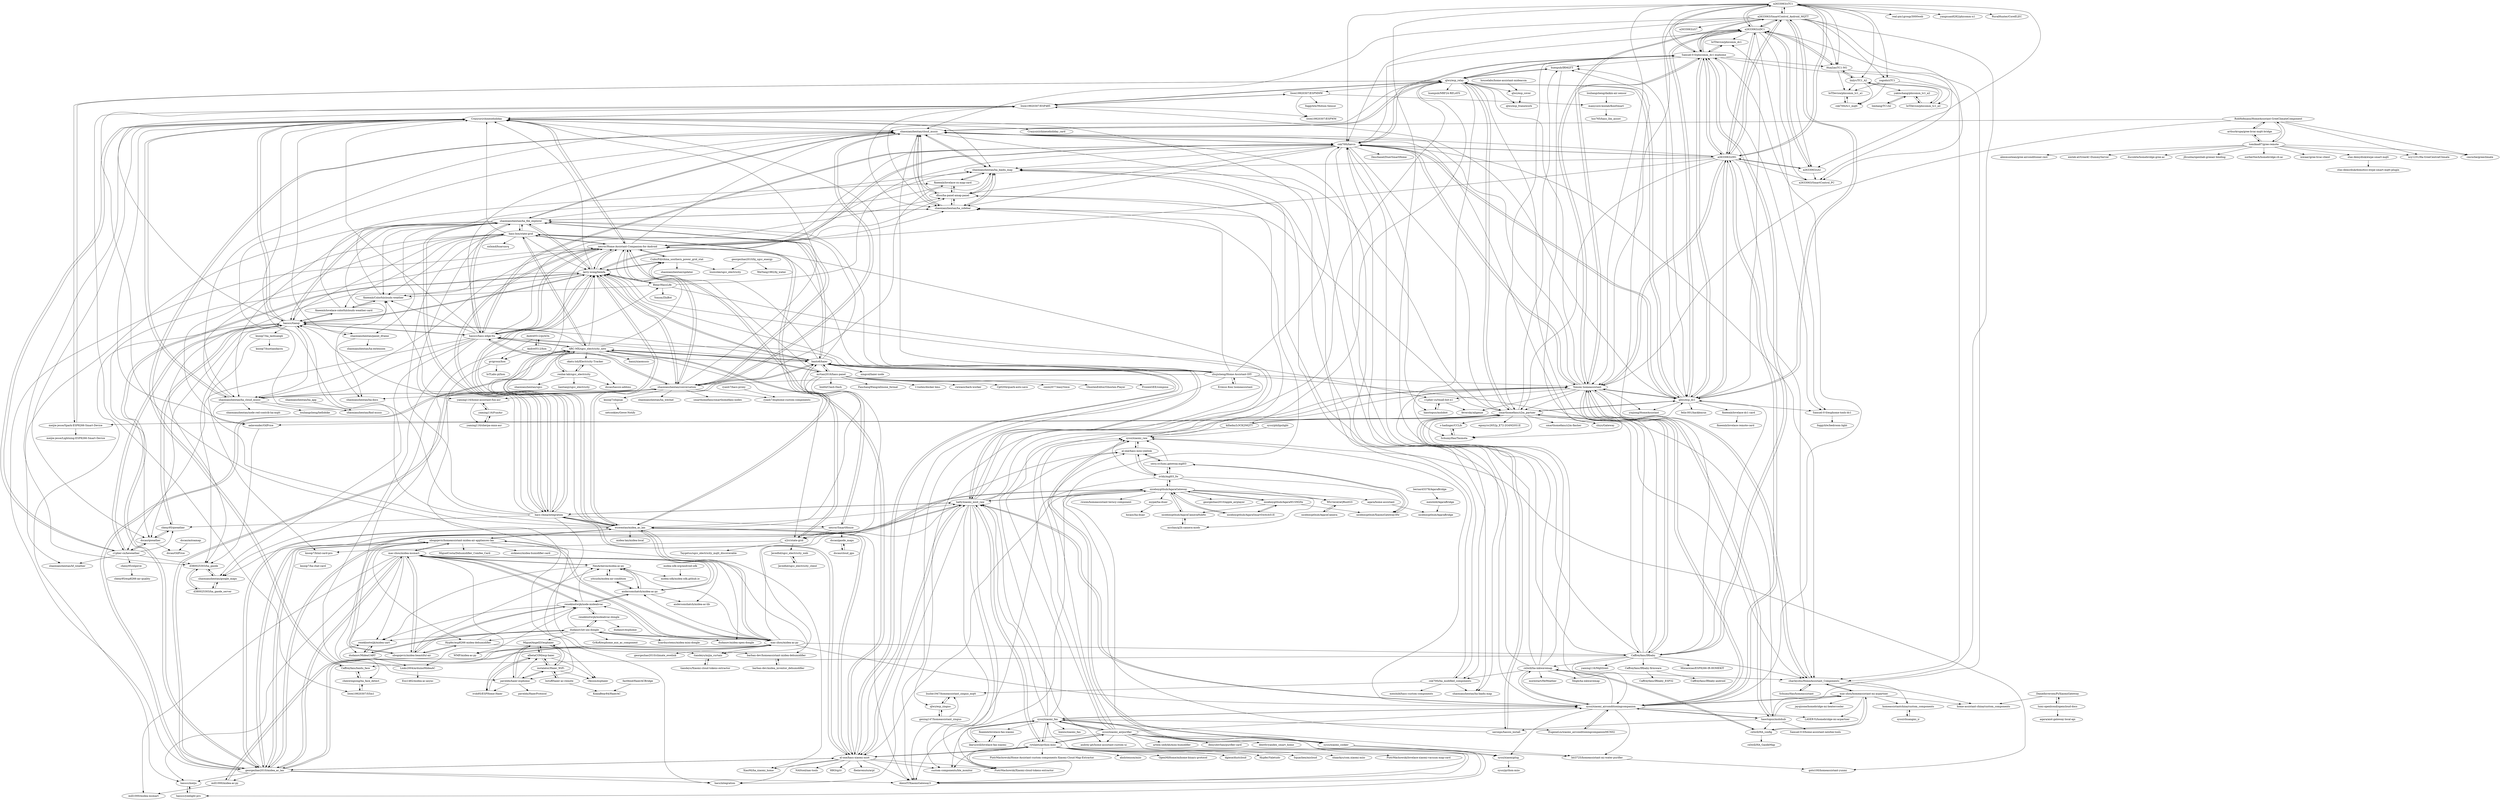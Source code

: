 digraph G {
"a2633063/zTC1" -> "a2633063/SmartControl_Android_MQTT"
"a2633063/zTC1" -> "a2633063/zDC1"
"a2633063/zTC1" -> "Samuel-0-0/phicomm_dc1-esphome"
"a2633063/zTC1" -> "a2633063/zM1"
"a2633063/zTC1" -> "qlwz/esp_dc1"
"a2633063/zTC1" -> "Yonsm/.homeassistant"
"a2633063/zTC1" -> "HuaZao/TC1-NG"
"a2633063/zTC1" -> "cnk700i/havcs"
"a2633063/zTC1" -> "zogodo/zTC1"
"a2633063/zTC1" -> "a2633063/zA1"
"a2633063/zTC1" -> "linlyv/TC1_A2"
"a2633063/zTC1" -> "real-pin1group/3000web" ["e"=1]
"a2633063/zTC1" -> "yangxuan8282/phicomm-n1" ["e"=1]
"a2633063/zTC1" -> "RuralHunter/CoreELEC" ["e"=1]
"a2633063/zTC1" -> "Caffreyfans/IRbaby"
"a2633063/SmartControl_Android_MQTT" -> "a2633063/zTC1"
"a2633063/SmartControl_Android_MQTT" -> "a2633063/zDC1"
"a2633063/SmartControl_Android_MQTT" -> "a2633063/zM1"
"a2633063/SmartControl_Android_MQTT" -> "Samuel-0-0/phicomm_dc1-esphome"
"a2633063/SmartControl_Android_MQTT" -> "a2633063/zA1"
"a2633063/SmartControl_Android_MQTT" -> "qlwz/esp_dc1"
"a2633063/SmartControl_Android_MQTT" -> "a2633063/SmartControl_PC"
"a2633063/SmartControl_Android_MQTT" -> "HuaZao/TC1-NG"
"a2633063/SmartControl_Android_MQTT" -> "cnk700i/havcs"
"a2633063/SmartControl_Android_MQTT" -> "charleyzhu/HomeAssistant_Components"
"a2633063/SmartControl_Android_MQTT" -> "Yonsm/.homeassistant"
"a2633063/SmartControl_Android_MQTT" -> "zogodo/zTC1"
"a2633063/SmartControl_Android_MQTT" -> "shaonianzhentan/cloud_music"
"a2633063/SmartControl_Android_MQTT" -> "a2633063/zS7"
"Samuel-0-0/phicomm_dc1-esphome" -> "qlwz/esp_dc1"
"Samuel-0-0/phicomm_dc1-esphome" -> "a2633063/zDC1"
"Samuel-0-0/phicomm_dc1-esphome" -> "IoTDevice/phicomm_dc1"
"Samuel-0-0/phicomm_dc1-esphome" -> "a2633063/zTC1"
"Samuel-0-0/phicomm_dc1-esphome" -> "Yonsm/.homeassistant"
"Samuel-0-0/phicomm_dc1-esphome" -> "Samuel-0-0/esphome-tools-dc1"
"Samuel-0-0/phicomm_dc1-esphome" -> "a2633063/SmartControl_Android_MQTT"
"Samuel-0-0/phicomm_dc1-esphome" -> "qlwz/esp_relay"
"Samuel-0-0/phicomm_dc1-esphome" -> "cnk700i/havcs"
"Samuel-0-0/phicomm_dc1-esphome" -> "a2633063/zM1"
"Samuel-0-0/phicomm_dc1-esphome" -> "charleyzhu/HomeAssistant_Components"
"Samuel-0-0/phicomm_dc1-esphome" -> "smarthomefans/z2m_partner"
"Samuel-0-0/phicomm_dc1-esphome" -> "HuaZao/TC1-NG"
"Samuel-0-0/phicomm_dc1-esphome" -> "huexpub/IRMQTT"
"Samuel-0-0/phicomm_dc1-esphome" -> "Caffreyfans/IRbaby"
"zhujisheng/Home-Assistant-DIY" -> "Erimus-Koo/.homeassistant"
"zhujisheng/Home-Assistant-DIY" -> "cnk700i/havcs"
"zhujisheng/Home-Assistant-DIY" -> "Yonsm/.homeassistant"
"zhujisheng/Home-Assistant-DIY" -> "nesror/Home-Assistant-Companion-for-Android"
"zhujisheng/Home-Assistant-DIY" -> "larry-wong/bemfa"
"zhujisheng/Home-Assistant-DIY" -> "shaonianzhentan/conversation"
"zhujisheng/Home-Assistant-DIY" -> "ha0y/xiaomi_miot_raw"
"zhujisheng/Home-Assistant-DIY" -> "banto6/haier"
"zhujisheng/Home-Assistant-DIY" -> "Crazysiri/chineseholiday"
"zhujisheng/Home-Assistant-DIY" -> "al-one/hass-xiaomi-miot"
"zhujisheng/Home-Assistant-DIY" -> "shaonianzhentan/ha_sidebar"
"zhujisheng/Home-Assistant-DIY" -> "shaonianzhentan/cloud_music"
"zhujisheng/Home-Assistant-DIY" -> "hasscc/hass-edge-tts"
"zhujisheng/Home-Assistant-DIY" -> "shaonianzhentan/ha_file_explorer"
"zhujisheng/Home-Assistant-DIY" -> "haoctopus/molohub"
"syssi/xiaomi_airpurifier" -> "artem-sedykh/mini-humidifier" ["e"=1]
"syssi/xiaomi_airpurifier" -> "syssi/xiaomi_fan"
"syssi/xiaomi_airpurifier" -> "syssi/xiaomi_airconditioningcompanion"
"syssi/xiaomi_airpurifier" -> "syssi/xiaomi_raw"
"syssi/xiaomi_airpurifier" -> "AlexxIT/XiaomiGateway3" ["e"=1]
"syssi/xiaomi_airpurifier" -> "denysdovhan/purifier-card" ["e"=1]
"syssi/xiaomi_airpurifier" -> "dext0r/yandex_smart_home" ["e"=1]
"syssi/xiaomi_airpurifier" -> "al-one/hass-miio-yeelink"
"syssi/xiaomi_airpurifier" -> "Yonsm/.homeassistant"
"syssi/xiaomi_airpurifier" -> "rytilahti/python-miio"
"syssi/xiaomi_airpurifier" -> "ha0y/xiaomi_miot_raw"
"syssi/xiaomi_airpurifier" -> "syssi/xiaomiplug"
"syssi/xiaomi_airpurifier" -> "PiotrMachowski/Xiaomi-cloud-tokens-extractor" ["e"=1]
"syssi/xiaomi_airpurifier" -> "andrey-git/home-assistant-custom-ui" ["e"=1]
"syssi/xiaomi_airpurifier" -> "syssi/xiaomi_cooker"
"Yonsm/.homeassistant" -> "cnk700i/havcs"
"Yonsm/.homeassistant" -> "Samuel-0-0/phicomm_dc1-esphome"
"Yonsm/.homeassistant" -> "charleyzhu/HomeAssistant_Components"
"Yonsm/.homeassistant" -> "qlwz/esp_dc1"
"Yonsm/.homeassistant" -> "syssi/xiaomi_airconditioningcompanion"
"Yonsm/.homeassistant" -> "a2633063/zM1"
"Yonsm/.homeassistant" -> "feversky/aligenie"
"Yonsm/.homeassistant" -> "a2633063/zDC1"
"Yonsm/.homeassistant" -> "smarthomefans/z2m_partner"
"Yonsm/.homeassistant" -> "shaonianzhentan/cloud_music"
"Yonsm/.homeassistant" -> "yinjiong/HomeAssistant"
"Yonsm/.homeassistant" -> "qlwz/esp_relay"
"Yonsm/.homeassistant" -> "haoctopus/molohub"
"Yonsm/.homeassistant" -> "Caffreyfans/IRbaby"
"Yonsm/.homeassistant" -> "c1pher-cn/tmall-bot-x1"
"RobHofmann/HomeAssistant-GreeClimateComponent" -> "arthurkrupa/gree-hvac-mqtt-bridge"
"RobHofmann/HomeAssistant-GreeClimateComponent" -> "tomikaa87/gree-remote"
"RobHofmann/HomeAssistant-GreeClimateComponent" -> "xcy1231/Ha-GreeCentralClimate"
"RobHofmann/HomeAssistant-GreeClimateComponent" -> "Yonsm/.homeassistant"
"RobHofmann/HomeAssistant-GreeClimateComponent" -> "cmroche/greeclimate"
"RobHofmann/HomeAssistant-GreeClimateComponent" -> "shaonianzhentan/cloud_music"
"a2633063/zDC1" -> "Samuel-0-0/phicomm_dc1-esphome"
"a2633063/zDC1" -> "a2633063/SmartControl_Android_MQTT"
"a2633063/zDC1" -> "a2633063/zTC1"
"a2633063/zDC1" -> "a2633063/zM1"
"a2633063/zDC1" -> "qlwz/esp_dc1"
"a2633063/zDC1" -> "HuaZao/TC1-NG"
"a2633063/zDC1" -> "a2633063/zA1"
"a2633063/zDC1" -> "Yonsm/.homeassistant"
"a2633063/zDC1" -> "IoTDevice/phicomm_dc1"
"a2633063/zDC1" -> "a2633063/SmartControl_PC"
"a2633063/zDC1" -> "cnk700i/havcs"
"a2633063/zDC1" -> "Samuel-0-0/esphome-tools-dc1"
"tomikaa87/gree-remote" -> "arthurkrupa/gree-hvac-mqtt-bridge"
"tomikaa87/gree-remote" -> "RobHofmann/HomeAssistant-GreeClimateComponent"
"tomikaa87/gree-remote" -> "alexmuntean/gree-airconditioner-rest"
"tomikaa87/gree-remote" -> "emtek-at/GreeAC-DummyServer"
"tomikaa87/gree-remote" -> "stas-demydiuk/ewpe-smart-mqtt"
"tomikaa87/gree-remote" -> "cmroche/greeclimate"
"tomikaa87/gree-remote" -> "duculete/homebridge-gree-ac"
"tomikaa87/gree-remote" -> "jllcunha/openhab-greeair-binding"
"tomikaa87/gree-remote" -> "norberttech/homebridge-ch-ac"
"tomikaa87/gree-remote" -> "xcy1231/Ha-GreeCentralClimate"
"tomikaa87/gree-remote" -> "inwaar/gree-hvac-client"
"arthurkrupa/gree-hvac-mqtt-bridge" -> "tomikaa87/gree-remote"
"arthurkrupa/gree-hvac-mqtt-bridge" -> "RobHofmann/HomeAssistant-GreeClimateComponent"
"Caffreyfans/IRbaby" -> "Mixiaoxiao/ESP8266-IR-HOMEKIT" ["e"=1]
"Caffreyfans/IRbaby" -> "Caffreyfans/IRbaby-firmware"
"Caffreyfans/IRbaby" -> "smarthomefans/z2m_partner"
"Caffreyfans/IRbaby" -> "huexpub/IRMQTT"
"Caffreyfans/IRbaby" -> "Yonsm/.homeassistant"
"Caffreyfans/IRbaby" -> "Samuel-0-0/phicomm_dc1-esphome"
"Caffreyfans/IRbaby" -> "qlwz/esp_dc1"
"Caffreyfans/IRbaby" -> "qlwz/esp_relay"
"Caffreyfans/IRbaby" -> "yaming116/MqttIrext"
"Caffreyfans/IRbaby" -> "charleyzhu/HomeAssistant_Components"
"Caffreyfans/IRbaby" -> "cnk700i/havcs"
"Caffreyfans/IRbaby" -> "syssi/xiaomi_airconditioningcompanion"
"Caffreyfans/IRbaby" -> "shaonianzhentan/cloud_music"
"Caffreyfans/IRbaby" -> "cxlwill/ha-inkwavemap"
"Caffreyfans/IRbaby" -> "Caffreyfans/baidu_face"
"cnk700i/havcs" -> "Yonsm/.homeassistant"
"cnk700i/havcs" -> "shaonianzhentan/cloud_music"
"cnk700i/havcs" -> "Samuel-0-0/phicomm_dc1-esphome"
"cnk700i/havcs" -> "shaonianzhentan/ha_baidu_map"
"cnk700i/havcs" -> "qlwz/esp_dc1"
"cnk700i/havcs" -> "dhso/ha-panel-amap-panel"
"cnk700i/havcs" -> "larry-wong/bemfa"
"cnk700i/havcs" -> "charleyzhu/HomeAssistant_Components"
"cnk700i/havcs" -> "haoctopus/molobot"
"cnk700i/havcs" -> "cnk700i/ha_modified_components"
"cnk700i/havcs" -> "smarthomefans/z2m_partner"
"cnk700i/havcs" -> "shaonianzhentan/ha_sidebar"
"cnk700i/havcs" -> "hasscc/hass-edge-tts"
"cnk700i/havcs" -> "a2633063/zM1"
"cnk700i/havcs" -> "Deschanel/DuerSmartHome" ["e"=1]
"syssi/xiaomi_cooker" -> "syssi/xiaomi_raw"
"syssi/xiaomi_cooker" -> "syssi/xiaomiplug"
"syssi/xiaomi_cooker" -> "bit3725/homeassistant-mi-water-purifier"
"syssi/xiaomi_cooker" -> "syssi/xiaomi_fan"
"barban-dev/midea_inventor_dehumidifier" -> "barban-dev/homeassistant-midea-dehumidifier"
"haoctopus/molohub" -> "Yonsm/.homeassistant"
"haoctopus/molohub" -> "syssi/xiaomi_airconditioningcompanion"
"haoctopus/molohub" -> "cxlwill/HA_config"
"haoctopus/molohub" -> "neroxps/hassio_install"
"haoctopus/molohub" -> "Samuel-0-0/home-assistant-newbie-tools"
"haoctopus/molohub" -> "a2633063/zDC1"
"haoctopus/molohub" -> "mac-zhou/homeassistant-mi-acpartner"
"lumi-openlcoud/opencloud-docs" -> "aqara/aiot-gateway-local-api"
"lumi-openlcoud/opencloud-docs" -> "Danielhiversen/PyXiaomiGateway"
"syssi/xiaomi_fan" -> "ikaruswill/lovelace-fan-xiaomi"
"syssi/xiaomi_fan" -> "syssi/xiaomi_airconditioningcompanion"
"syssi/xiaomi_fan" -> "fineemb/lovelace-fan-xiaomi"
"syssi/xiaomi_fan" -> "syssi/xiaomi_cooker"
"syssi/xiaomi_fan" -> "syssi/xiaomi_airpurifier"
"syssi/xiaomi_fan" -> "syssi/xiaomi_raw"
"syssi/xiaomi_fan" -> "AlexxIT/XiaomiGateway3" ["e"=1]
"syssi/xiaomi_fan" -> "bit3725/homeassistant-mi-water-purifier"
"syssi/xiaomi_fan" -> "andrey-git/home-assistant-custom-ui" ["e"=1]
"syssi/xiaomi_fan" -> "Yonsm/.homeassistant"
"syssi/xiaomi_fan" -> "custom-components/ble_monitor" ["e"=1]
"syssi/xiaomi_fan" -> "ha0y/xiaomi_miot_raw"
"syssi/xiaomi_fan" -> "rytilahti/python-miio"
"syssi/xiaomi_fan" -> "bieniu/xiaomi_fan"
"syssi/xiaomi_fan" -> "EugeneLiu/xiaomi_airconditioningcompanionMCN02"
"c1pher-cn/tmall-bot-x1" -> "haoctopus/molobot"
"c1pher-cn/tmall-bot-x1" -> "feversky/aligenie"
"haoctopus/molobot" -> "c1pher-cn/tmall-bot-x1"
"cxlwill/HA_config" -> "mac-zhou/homeassistant-mi-acpartner"
"cxlwill/HA_config" -> "cxlwill/ha-inkwavemap"
"cxlwill/HA_config" -> "cxlwill/HA_GaodeMap"
"mypal/ha-dsair" -> "hicaoc/ha-dsair"
"syssi/philipslight" -> "syssi/xiaomi_raw"
"MiguelAngelLV/esphaier" -> "albetaCOM/esp-haier"
"MiguelAngelLV/esphaier" -> "Oksion/esphaier"
"MiguelAngelLV/esphaier" -> "instalator/Haier_WiFi"
"MiguelAngelLV/esphaier" -> "paveldn/haier-esphome"
"MiguelAngelLV/esphaier" -> "ivoh95/ESPHome-Haier"
"syssi/chuangmi_ir" -> "homeassistantchina/custom_components"
"syssi/xiaomi_airconditioningcompanion" -> "mac-zhou/homeassistant-mi-acpartner"
"syssi/xiaomi_airconditioningcompanion" -> "EugeneLiu/xiaomi_airconditioningcompanionMCN02"
"syssi/xiaomi_airconditioningcompanion" -> "LASER-Yi/homebridge-mi-acpartner" ["e"=1]
"syssi/xiaomi_airconditioningcompanion" -> "Yonsm/.homeassistant"
"syssi/xiaomi_airconditioningcompanion" -> "syssi/xiaomi_fan"
"syssi/xiaomi_airconditioningcompanion" -> "syssi/xiaomiplug"
"syssi/xiaomi_airconditioningcompanion" -> "cxlwill/ha-inkwavemap"
"syssi/xiaomi_airconditioningcompanion" -> "syssi/xiaomi_raw"
"syssi/xiaomi_airconditioningcompanion" -> "haoctopus/molohub"
"syssi/xiaomi_airconditioningcompanion" -> "ha0y/xiaomi_miot_raw"
"syssi/xiaomi_airconditioningcompanion" -> "bit3725/homeassistant-mi-water-purifier"
"syssi/xiaomi_airconditioningcompanion" -> "qlwz/esp_dc1"
"syssi/xiaomi_airconditioningcompanion" -> "a2633063/zM1"
"syssi/xiaomi_airconditioningcompanion" -> "cnk700i/havcs"
"syssi/xiaomi_airconditioningcompanion" -> "Samuel-0-0/phicomm_dc1-esphome"
"cnk700i/ha_modified_components" -> "shaonianzhentan/ha-baidu-map"
"cnk700i/ha_modified_components" -> "shaonianzhentan/ha_baidu_map"
"cnk700i/ha_modified_components" -> "meishild/hass-custom-components"
"cnk700i/ha_modified_components" -> "liuzhe1947/homeassistant_zinguo_mqtt"
"cnk700i/tc1_mqtt" -> "IoTDevice/phicomm_tc1_a1"
"yitsushi/midea-air-condition" -> "NeoAcheron/midea-ac-py"
"yitsushi/midea-air-condition" -> "andersonshatch/midea-ac-py"
"andersonshatch/midea-ac-py" -> "NeoAcheron/midea-ac-py"
"andersonshatch/midea-ac-py" -> "yitsushi/midea-air-condition"
"andersonshatch/midea-ac-py" -> "andersonshatch/midea-ac-lib"
"andersonshatch/midea-ac-py" -> "reneklootwijk/node-mideahvac"
"andersonshatch/midea-ac-py" -> "mac-zhou/midea-msmart"
"syssi/xiaomi_raw" -> "al-one/hass-miio-yeelink"
"syssi/xiaomi_raw" -> "syssi/xiaomi_cooker"
"syssi/xiaomi_raw" -> "dhso/ha-panel-amap-panel"
"syssi/xiaomi_raw" -> "goto100/homeassistant-yunmi"
"mac-zhou/homeassistant-mi-acpartner" -> "syssi/xiaomi_airconditioningcompanion"
"mac-zhou/homeassistant-mi-acpartner" -> "LASER-Yi/homebridge-mi-acpartner" ["e"=1]
"mac-zhou/homeassistant-mi-acpartner" -> "charleyzhu/HomeAssistant_Components"
"mac-zhou/homeassistant-mi-acpartner" -> "jayqizone/homebridge-mi-heatercooler" ["e"=1]
"mac-zhou/homeassistant-mi-acpartner" -> "cxlwill/HA_config"
"mac-zhou/homeassistant-mi-acpartner" -> "homeassistantchina/custom_components"
"mac-zhou/homeassistant-mi-acpartner" -> "home-assistant-china/custom_components"
"gexing147/homeassistant_zinguo" -> "qlwz/esp_zinguo"
"gexing147/homeassistant_zinguo" -> "liuzhe1947/homeassistant_zinguo_mqtt"
"shaonianzhentan/cloud_music" -> "shaonianzhentan/ha_baidu_map"
"shaonianzhentan/cloud_music" -> "shaonianzhentan/ha_sidebar"
"shaonianzhentan/cloud_music" -> "Caffreyfans/baidu_face"
"shaonianzhentan/cloud_music" -> "shaonianzhentan/ha-baidu-map"
"shaonianzhentan/cloud_music" -> "cnk700i/havcs"
"shaonianzhentan/cloud_music" -> "dhso/ha-panel-amap-panel"
"shaonianzhentan/cloud_music" -> "Crazysiri/chineseholiday"
"shaonianzhentan/cloud_music" -> "shaonianzhentan/conversation"
"shaonianzhentan/cloud_music" -> "qlwz/esp_relay"
"shaonianzhentan/cloud_music" -> "shaonianzhentan/find-music"
"shaonianzhentan/cloud_music" -> "shaonianzhentan/ha_file_explorer"
"cxlwill/ha-inkwavemap" -> "cxlwill/HA_config"
"cxlwill/ha-inkwavemap" -> "charleyzhu/HomeAssistant_Components"
"cxlwill/ha-inkwavemap" -> "cnk700i/ha_modified_components"
"cxlwill/ha-inkwavemap" -> "smarthomefans/z2m_partner"
"cxlwill/ha-inkwavemap" -> "dhso/ha-panel-amap-panel"
"cxlwill/ha-inkwavemap" -> "syssi/xiaomi_airconditioningcompanion"
"cxlwill/ha-inkwavemap" -> "morestart/HeWeather"
"cxlwill/ha-inkwavemap" -> "Yonsm/.homeassistant"
"cxlwill/ha-inkwavemap" -> "shaonianzhentan/cloud_music"
"cxlwill/ha-inkwavemap" -> "5high/ha-inkwavemap"
"a2633063/zA1" -> "a2633063/SmartControl_PC"
"a2633063/zA1" -> "a2633063/zM1"
"a2633063/zA1" -> "a2633063/zDC1"
"houselabs/home-assistant-mideaccm" -> "qlwz/esp_cover"
"midea-sdk-org/android-sdk" -> "midea-sdk/midea-sdk.github.io"
"bit3725/homeassistant-mi-water-purifier" -> "goto100/homeassistant-yunmi"
"linlyv/TC1_A2" -> "IoTDevice/phicomm_tc1_a2"
"linlyv/TC1_A2" -> "yakinchang/phicomm_tc1_a2"
"linlyv/TC1_A2" -> "cnk700i/tc1_mqtt"
"linlyv/TC1_A2" -> "HuaZao/TC1-NG"
"linlyv/TC1_A2" -> "IoTDevice/phicomm_tc1_a1"
"limbang/TC1A2" -> "yakinchang/phicomm_tc1_a2"
"stas-demydiuk/ewpe-smart-mqtt" -> "stas-demydiuk/domoticz-ewpe-smart-mqtt-plugin"
"HuaZao/TC1-NG" -> "linlyv/TC1_A2"
"HuaZao/TC1-NG" -> "a2633063/SmartControl_PC"
"HuaZao/TC1-NG" -> "a2633063/zDC1"
"HuaZao/TC1-NG" -> "IoTDevice/phicomm_tc1_a1"
"NeoAcheron/midea-ac-py" -> "yitsushi/midea-air-condition"
"NeoAcheron/midea-ac-py" -> "andersonshatch/midea-ac-py"
"NeoAcheron/midea-ac-py" -> "reneklootwijk/midea-uart"
"NeoAcheron/midea-ac-py" -> "mac-zhou/midea-msmart"
"NeoAcheron/midea-ac-py" -> "midea-sdk/midea-sdk.github.io"
"neroxps/hassio_install" -> "shaonianzhentan/ha_sidebar"
"neroxps/hassio_install" -> "smarthomefans/z2m_partner"
"Caffreyfans/baidu_face" -> "chenwingsing/ha_face_detect"
"Caffreyfans/baidu_face" -> "shaonianzhentan/cloud_music"
"Samuel-0-0/esphome-tools-dc1" -> "foggyhlw/bedroom-light"
"qlwz/esp_dc1" -> "Samuel-0-0/phicomm_dc1-esphome"
"qlwz/esp_dc1" -> "qlwz/esp_relay"
"qlwz/esp_dc1" -> "a2633063/zDC1"
"qlwz/esp_dc1" -> "IoTDevice/phicomm_dc1"
"qlwz/esp_dc1" -> "Yonsm/.homeassistant"
"qlwz/esp_dc1" -> "smarthomefans/z2m_partner"
"qlwz/esp_dc1" -> "Samuel-0-0/esphome-tools-dc1"
"qlwz/esp_dc1" -> "a2633063/zM1"
"qlwz/esp_dc1" -> "fineemb/lovelace-dc1-card"
"qlwz/esp_dc1" -> "yinjiong/HomeAssistant"
"qlwz/esp_dc1" -> "huexpub/IRMQTT"
"qlwz/esp_dc1" -> "cnk700i/havcs"
"qlwz/esp_dc1" -> "felix-001/hackboyun" ["e"=1]
"qlwz/esp_dc1" -> "liwei19920307/ESP485"
"qlwz/esp_dc1" -> "a2633063/SmartControl_Android_MQTT"
"meijie-jesse/Spark-ESP8266-Smart-Device" -> "meijie-jesse/Lightning-ESP8266-Smart-Device"
"meijie-jesse/Spark-ESP8266-Smart-Device" -> "qlwz/esp_relay"
"Erimus-Koo/.homeassistant" -> "zhujisheng/Home-Assistant-DIY"
"fineemb/lovelace-cn-map-card" -> "shaonianzhentan/ha_baidu_map"
"fineemb/lovelace-cn-map-card" -> "dhso/ha-panel-amap-panel"
"Links2004/arduinoMideaAC" -> "Eisi1482/midea-ac-async"
"Links2004/arduinoMideaAC" -> "reneklootwijk/midea-uart"
"mac-zhou/midea-ac-py" -> "mac-zhou/midea-msmart"
"mac-zhou/midea-ac-py" -> "georgezhao2010/midea_ac_lan"
"mac-zhou/midea-ac-py" -> "andersonshatch/midea-ac-py"
"mac-zhou/midea-ac-py" -> "NeoAcheron/midea-ac-py"
"mac-zhou/midea-ac-py" -> "mill1000/midea-ac-py"
"mac-zhou/midea-ac-py" -> "nbogojevic/homeassistant-midea-air-appliances-lan"
"mac-zhou/midea-ac-py" -> "WMP/midea-ac-py"
"mac-zhou/midea-ac-py" -> "wuwentao/midea_ac_lan"
"mac-zhou/midea-ac-py" -> "georgezhao2010/climate_ewelink"
"mac-zhou/midea-ac-py" -> "reneklootwijk/node-mideahvac"
"mac-zhou/midea-ac-py" -> "dudanov/iot-uni-dongle"
"mac-zhou/midea-ac-py" -> "syssi/xiaomi_airconditioningcompanion"
"mac-zhou/midea-ac-py" -> "ha0y/xiaomi_miot_raw"
"mac-zhou/midea-ac-py" -> "Caffreyfans/IRbaby"
"mac-zhou/midea-ac-py" -> "tiandeyu/mijia_curtain"
"barban-dev/homeassistant-midea-dehumidifier" -> "barban-dev/midea_inventor_dehumidifier"
"smarthomefans/z2m_partner" -> "qlwz/esp_relay"
"smarthomefans/z2m_partner" -> "SchumyHao/Tasmota"
"smarthomefans/z2m_partner" -> "smarthomefans/z2m-flasher"
"smarthomefans/z2m_partner" -> "slsys/Gateway" ["e"=1]
"smarthomefans/z2m_partner" -> "qlwz/esp_dc1"
"smarthomefans/z2m_partner" -> "meijie-jesse/Spark-ESP8266-Smart-Device"
"smarthomefans/z2m_partner" -> "egony/cc2652p_E72-2G4M20S1E" ["e"=1]
"smarthomefans/z2m_partner" -> "huexpub/IRMQTT"
"smarthomefans/z2m_partner" -> "s-hadinger/CCLib"
"smarthomefans/z2m_partner" -> "shaonianzhentan/ha_sidebar"
"smarthomefans/z2m_partner" -> "aalavender/OilPrice"
"smarthomefans/z2m_partner" -> "shaonianzhentan/ha_baidu_map"
"smarthomefans/z2m_partner" -> "charleyzhu/HomeAssistant_Components"
"smarthomefans/z2m_partner" -> "neroxps/hassio_install"
"smarthomefans/z2m_partner" -> "killadm/LOCK2MQTT"
"fineemb/lovelace-fan-xiaomi" -> "ikaruswill/lovelace-fan-xiaomi"
"shaonianzhentan/ha_baidu_map" -> "shaonianzhentan/ha_sidebar"
"shaonianzhentan/ha_baidu_map" -> "shaonianzhentan/cloud_music"
"shaonianzhentan/ha_baidu_map" -> "fineemb/lovelace-cn-map-card"
"shaonianzhentan/ha_baidu_map" -> "dhso/ha-panel-amap-panel"
"shaonianzhentan/ha_baidu_map" -> "shaonianzhentan/ha-baidu-map"
"a2633063/zM1" -> "a2633063/SmartControl_Android_MQTT"
"a2633063/zM1" -> "a2633063/zDC1"
"a2633063/zM1" -> "a2633063/zA1"
"a2633063/zM1" -> "a2633063/zTC1"
"a2633063/zM1" -> "qlwz/esp_dc1"
"a2633063/zM1" -> "Yonsm/.homeassistant"
"a2633063/zM1" -> "Samuel-0-0/phicomm_dc1-esphome"
"a2633063/zM1" -> "a2633063/SmartControl_PC"
"a2633063/zM1" -> "cnk700i/havcs"
"a2633063/zM1" -> "charleyzhu/HomeAssistant_Components"
"a2633063/zM1" -> "smarthomefans/z2m_partner"
"a2633063/zM1" -> "nesror/Home-Assistant-Companion-for-Android"
"a2633063/zM1" -> "shaonianzhentan/ha_baidu_map"
"a2633063/zM1" -> "syssi/xiaomi_airconditioningcompanion"
"a2633063/zM1" -> "shaonianzhentan/cloud_music"
"bstuff/haier-ac-remote" -> "KoalaBear84/HaierAC"
"bstuff/haier-ac-remote" -> "instalator/Haier_WiFi"
"Hypfer/esp8266-midea-dehumidifier" -> "nbogojevic/midea-beautiful-air"
"Hypfer/esp8266-midea-dehumidifier" -> "reneklootwijk/node-mideahvac"
"Hypfer/esp8266-midea-dehumidifier" -> "barban-dev/homeassistant-midea-dehumidifier"
"reneklootwijk/node-mideahvac" -> "reneklootwijk/mideahvac-dongle"
"reneklootwijk/node-mideahvac" -> "reneklootwijk/midea-uart"
"reneklootwijk/node-mideahvac" -> "mac-zhou/midea-msmart"
"reneklootwijk/node-mideahvac" -> "Links2004/arduinoMideaAC"
"reneklootwijk/node-mideahvac" -> "andersonshatch/midea-ac-py"
"reneklootwijk/node-mideahvac" -> "NeoAcheron/midea-ac-py"
"reneklootwijk/node-mideahvac" -> "nbogojevic/midea-beautiful-air"
"mac-zhou/midea-msmart" -> "mac-zhou/midea-ac-py"
"mac-zhou/midea-msmart" -> "NeoAcheron/midea-ac-py"
"mac-zhou/midea-msmart" -> "reneklootwijk/node-mideahvac"
"mac-zhou/midea-msmart" -> "reneklootwijk/midea-uart"
"mac-zhou/midea-msmart" -> "andersonshatch/midea-ac-py"
"mac-zhou/midea-msmart" -> "nbogojevic/midea-beautiful-air"
"mac-zhou/midea-msmart" -> "WMP/midea-ac-py"
"mac-zhou/midea-msmart" -> "mill1000/midea-msmart"
"mac-zhou/midea-msmart" -> "hasscc/meiju"
"mac-zhou/midea-msmart" -> "dudanov/MideaUART"
"mac-zhou/midea-msmart" -> "andersonshatch/midea-ac-lib"
"mac-zhou/midea-msmart" -> "georgezhao2010/midea_ac_lan"
"mac-zhou/midea-msmart" -> "nbogojevic/homeassistant-midea-air-appliances-lan"
"mac-zhou/midea-msmart" -> "dudanov/midea-open-dongle"
"dhso/ha-panel-amap-panel" -> "shaonianzhentan/ha_baidu_map"
"dhso/ha-panel-amap-panel" -> "fineemb/lovelace-cn-map-card"
"dhso/ha-panel-amap-panel" -> "shaonianzhentan/ha_sidebar"
"dhso/ha-panel-amap-panel" -> "shaonianzhentan/cloud_music"
"fineemb/Colorfulclouds-weather" -> "fineemb/lovelace-colorfulclouds-weather-card"
"fineemb/Colorfulclouds-weather" -> "fineemb/lovelace-cn-map-card"
"fineemb/lovelace-dc1-card" -> "fineemb/lovelace-remote-card"
"shaonianzhentan/ha_file_explorer" -> "shaonianzhentan/ha_sidebar"
"shaonianzhentan/ha_file_explorer" -> "shaonianzhentan/conversation"
"shaonianzhentan/ha_file_explorer" -> "shaonianzhentan/panel_iframe"
"shaonianzhentan/ha_file_explorer" -> "hasscc/tianqi"
"shaonianzhentan/ha_file_explorer" -> "shaonianzhentan/cloud_music"
"shaonianzhentan/ha_file_explorer" -> "fineemb/Colorfulclouds-weather"
"shaonianzhentan/ha_file_explorer" -> "shaonianzhentan/hf_weather"
"shaonianzhentan/ha_file_explorer" -> "shaonianzhentan/ha_cloud_music"
"shaonianzhentan/ha_file_explorer" -> "shaonianzhentan/ha-docs"
"shaonianzhentan/ha_file_explorer" -> "hacs-china/integration"
"shaonianzhentan/ha_file_explorer" -> "hass-box/state-grid"
"shaonianzhentan/ha_file_explorer" -> "shaonianzhentan/ha_baidu_map"
"shaonianzhentan/ha_file_explorer" -> "larry-wong/bemfa"
"shaonianzhentan/ha_file_explorer" -> "hasscc/hass-edge-tts"
"killadm/LOCK2MQTT" -> "qlwz/esp_relay"
"killadm/LOCK2MQTT" -> "syssi/xiaomi_raw"
"killadm/LOCK2MQTT" -> "smarthomefans/z2m_partner"
"albetaCOM/esp-haier" -> "ivoh95/ESPHome-Haier"
"albetaCOM/esp-haier" -> "MiguelAngelLV/esphaier"
"albetaCOM/esp-haier" -> "Oksion/esphaier"
"albetaCOM/esp-haier" -> "instalator/Haier_WiFi"
"ikaruswill/lovelace-fan-xiaomi" -> "fineemb/lovelace-fan-xiaomi"
"ikaruswill/lovelace-fan-xiaomi" -> "syssi/xiaomi_fan"
"EugeneLiu/xiaomi_airconditioningcompanionMCN02" -> "syssi/xiaomi_airconditioningcompanion"
"IoTDevice/phicomm_tc1_a2" -> "linlyv/TC1_A2"
"IoTDevice/phicomm_tc1_a2" -> "yakinchang/phicomm_tc1_a2"
"shaonianzhentan/ha_sidebar" -> "shaonianzhentan/ha_baidu_map"
"shaonianzhentan/ha_sidebar" -> "shaonianzhentan/cloud_music"
"shaonianzhentan/ha_sidebar" -> "dhso/ha-panel-amap-panel"
"shaonianzhentan/ha_sidebar" -> "shaonianzhentan/ha_file_explorer"
"Crazysiri/chineseholiday" -> "shaonianzhentan/ha_cloud_music"
"Crazysiri/chineseholiday" -> "Crazysiri/chineseholiday_card"
"Crazysiri/chineseholiday" -> "dscao/qweather"
"Crazysiri/chineseholiday" -> "c1pher-cn/heweather"
"Crazysiri/chineseholiday" -> "hasscc/tianqi"
"Crazysiri/chineseholiday" -> "shaonianzhentan/cloud_music"
"Crazysiri/chineseholiday" -> "shaonianzhentan/ha_baidu_map"
"Crazysiri/chineseholiday" -> "cnk700i/ha_modified_components"
"Crazysiri/chineseholiday" -> "nesror/Home-Assistant-Companion-for-Android"
"Crazysiri/chineseholiday" -> "liwei19920307/ESP485"
"Crazysiri/chineseholiday" -> "shaonianzhentan/panel_iframe"
"Crazysiri/chineseholiday" -> "d380025303/ha_gaode"
"Crazysiri/chineseholiday" -> "aalavender/OilPrice"
"fineemb/lovelace-colorfulclouds-weather-card" -> "fineemb/Colorfulclouds-weather"
"fineemb/lovelace-colorfulclouds-weather-card" -> "fineemb/lovelace-cn-map-card"
"fineemb/lovelace-colorfulclouds-weather-card" -> "hasscc/tianqi"
"qlwz/esp_relay" -> "smarthomefans/z2m_partner"
"qlwz/esp_relay" -> "meijie-jesse/Spark-ESP8266-Smart-Device"
"qlwz/esp_relay" -> "qlwz/esp_dc1"
"qlwz/esp_relay" -> "huexpub/IRMQTT"
"qlwz/esp_relay" -> "qlwz/esp_cover"
"qlwz/esp_relay" -> "liwei19920307/ESP485"
"qlwz/esp_relay" -> "qlwz/esp_zinguo"
"qlwz/esp_relay" -> "qlwz/esp_framework"
"qlwz/esp_relay" -> "huexpub/NRF24-RELAYS"
"qlwz/esp_relay" -> "Samuel-0-0/phicomm_dc1-esphome"
"qlwz/esp_relay" -> "shaonianzhentan/ha_sidebar"
"qlwz/esp_relay" -> "SchumyHao/Tasmota"
"qlwz/esp_relay" -> "shaonianzhentan/cloud_music"
"qlwz/esp_relay" -> "liwei19920307/ESPMMW"
"fastfend/HaierACBridge" -> "KoalaBear84/HaierAC"
"shaonianzhentan/conversation" -> "yaming116/home-assistant-fun-asr"
"shaonianzhentan/conversation" -> "shaonianzhentan/ha_wechat"
"shaonianzhentan/conversation" -> "shaonianzhentan/cloud_music"
"shaonianzhentan/conversation" -> "shaonianzhentan/ha_file_explorer"
"shaonianzhentan/conversation" -> "ryanh7/esphome-custom-components"
"shaonianzhentan/conversation" -> "larry-wong/bemfa"
"shaonianzhentan/conversation" -> "shaonianzhentan/ha_baidu_map"
"shaonianzhentan/conversation" -> "shaonianzhentan/ha_cloud_music"
"shaonianzhentan/conversation" -> "nesror/Home-Assistant-Companion-for-Android"
"shaonianzhentan/conversation" -> "smarthomefans/smarthomefans-nodes"
"shaonianzhentan/conversation" -> "Crazysiri/chineseholiday"
"shaonianzhentan/conversation" -> "hasscc/hass-edge-tts"
"shaonianzhentan/conversation" -> "shaonianzhentan/ha-docs"
"shaonianzhentan/conversation" -> "shaonianzhentan/google_maps"
"shaonianzhentan/conversation" -> "knoop7/zhipuai"
"SchumyHao/Tasmota" -> "s-hadinger/CCLib"
"zogodo/zTC1" -> "IoTDevice/phicomm_tc1_a1"
"zogodo/zTC1" -> "cnk700i/tc1_mqtt"
"zogodo/zTC1" -> "IoTDevice/phicomm_tc1_a2"
"aalavender/OilPrice" -> "d380025303/ha_gaode"
"qlwz/esp_cover" -> "qlwz/esp_framework"
"s-hadinger/CCLib" -> "SchumyHao/Tasmota"
"IoTDevice/phicomm_dc1" -> "Samuel-0-0/phicomm_dc1-esphome"
"huexpub/IRMQTT" -> "qlwz/esp_relay"
"huexpub/IRMQTT" -> "SchumyHao/Tasmota"
"qlwz/esp_zinguo" -> "liuzhe1947/homeassistant_zinguo_mqtt"
"qlwz/esp_zinguo" -> "gexing147/homeassistant_zinguo"
"IoTDevice/phicomm_tc1_a1" -> "cnk700i/tc1_mqtt"
"Caffreyfans/IRbaby-firmware" -> "Caffreyfans/IRbaby_ESP32"
"Caffreyfans/IRbaby-firmware" -> "Caffreyfans/IRbaby-android"
"liuzhe1947/homeassistant_zinguo_mqtt" -> "qlwz/esp_zinguo"
"al-one/hass-xiaomi-miot" -> "ha0y/xiaomi_miot_raw"
"al-one/hass-xiaomi-miot" -> "AlexxIT/XiaomiGateway3" ["e"=1]
"al-one/hass-xiaomi-miot" -> "hacs/integration" ["e"=1]
"al-one/hass-xiaomi-miot" -> "georgezhao2010/midea_ac_lan"
"al-one/hass-xiaomi-miot" -> "XiaoMi/ha_xiaomi_home" ["e"=1]
"al-one/hass-xiaomi-miot" -> "PiotrMachowski/Xiaomi-cloud-tokens-extractor" ["e"=1]
"al-one/hass-xiaomi-miot" -> "rytilahti/python-miio"
"al-one/hass-xiaomi-miot" -> "banto6/haier"
"al-one/hass-xiaomi-miot" -> "custom-components/ble_monitor" ["e"=1]
"al-one/hass-xiaomi-miot" -> "hacs-china/integration"
"al-one/hass-xiaomi-miot" -> "wuwentao/midea_ac_lan"
"al-one/hass-xiaomi-miot" -> "NAStool/nas-tools" ["e"=1]
"al-one/hass-xiaomi-miot" -> "ARC-MX/sgcc_electricity_new"
"al-one/hass-xiaomi-miot" -> "RROrg/rr" ["e"=1]
"al-one/hass-xiaomi-miot" -> "fbelavenuto/arpl" ["e"=1]
"ha0y/xiaomi_miot_raw" -> "al-one/hass-xiaomi-miot"
"ha0y/xiaomi_miot_raw" -> "AlexxIT/XiaomiGateway3" ["e"=1]
"ha0y/xiaomi_miot_raw" -> "hacs/integration" ["e"=1]
"ha0y/xiaomi_miot_raw" -> "PiotrMachowski/Xiaomi-cloud-tokens-extractor" ["e"=1]
"ha0y/xiaomi_miot_raw" -> "syssi/xiaomi_airconditioningcompanion"
"ha0y/xiaomi_miot_raw" -> "custom-components/ble_monitor" ["e"=1]
"ha0y/xiaomi_miot_raw" -> "georgezhao2010/midea_ac_lan"
"ha0y/xiaomi_miot_raw" -> "hacs-china/integration"
"ha0y/xiaomi_miot_raw" -> "rytilahti/python-miio"
"ha0y/xiaomi_miot_raw" -> "larry-wong/bemfa"
"ha0y/xiaomi_miot_raw" -> "Yonsm/.homeassistant"
"ha0y/xiaomi_miot_raw" -> "al-one/hass-miio-yeelink"
"ha0y/xiaomi_miot_raw" -> "banto6/haier"
"ha0y/xiaomi_miot_raw" -> "nesror/Home-Assistant-Companion-for-Android"
"ha0y/xiaomi_miot_raw" -> "niceboygithub/AqaraGateway"
"georgezhao2010/midea_ac_lan" -> "wuwentao/midea_ac_lan"
"georgezhao2010/midea_ac_lan" -> "banto6/haier"
"georgezhao2010/midea_ac_lan" -> "al-one/hass-xiaomi-miot"
"georgezhao2010/midea_ac_lan" -> "mac-zhou/midea-ac-py"
"georgezhao2010/midea_ac_lan" -> "larry-wong/bemfa"
"georgezhao2010/midea_ac_lan" -> "AlexxIT/XiaomiGateway3" ["e"=1]
"georgezhao2010/midea_ac_lan" -> "mac-zhou/midea-msmart"
"georgezhao2010/midea_ac_lan" -> "ha0y/xiaomi_miot_raw"
"georgezhao2010/midea_ac_lan" -> "nbogojevic/homeassistant-midea-air-appliances-lan"
"georgezhao2010/midea_ac_lan" -> "ARC-MX/sgcc_electricity_new"
"georgezhao2010/midea_ac_lan" -> "hacs/integration" ["e"=1]
"georgezhao2010/midea_ac_lan" -> "niceboygithub/AqaraGateway"
"georgezhao2010/midea_ac_lan" -> "nesror/Home-Assistant-Companion-for-Android"
"georgezhao2010/midea_ac_lan" -> "hasscc/meiju"
"georgezhao2010/midea_ac_lan" -> "mill1000/midea-ac-py"
"niceboygithub/AqaraGateway" -> "niceboygithub/AqaraM1SM2fw"
"niceboygithub/AqaraGateway" -> "niceboygithub/AqaraCameraHubfw"
"niceboygithub/AqaraGateway" -> "AlexxIT/XiaomiGateway3" ["e"=1]
"niceboygithub/AqaraGateway" -> "niceboygithub/AqaraSmartSwitchS1E"
"niceboygithub/AqaraGateway" -> "zvldz/mgl03_fw"
"niceboygithub/AqaraGateway" -> "Wh1terat/aQRootG3"
"niceboygithub/AqaraGateway" -> "mcchas/g2h-camera-mods"
"niceboygithub/AqaraGateway" -> "georgezhao2010/apple_airplayer" ["e"=1]
"niceboygithub/AqaraGateway" -> "aqara/home-assistant"
"niceboygithub/AqaraGateway" -> "ha0y/xiaomi_miot_raw"
"niceboygithub/AqaraGateway" -> "mypal/ha-dsair"
"niceboygithub/AqaraGateway" -> "hasscc/yeelight-pro"
"niceboygithub/AqaraGateway" -> "georgezhao2010/midea_ac_lan"
"niceboygithub/AqaraGateway" -> "rxwen/homeassistant-terncy-component"
"niceboygithub/AqaraGateway" -> "al-one/hass-xiaomi-miot"
"niceboygithub/AqaraM1SM2fw" -> "niceboygithub/AqaraGateway"
"niceboygithub/AqaraM1SM2fw" -> "niceboygithub/XiaomiGateway3fw"
"niceboygithub/AqaraM1SM2fw" -> "niceboygithub/AqaraCameraHubfw"
"niceboygithub/AqaraM1SM2fw" -> "niceboygithub/AqaraSmartSwitchS1E"
"nesror/Home-Assistant-Companion-for-Android" -> "nesror/SmartHouse"
"nesror/Home-Assistant-Companion-for-Android" -> "larry-wong/bemfa"
"nesror/Home-Assistant-Companion-for-Android" -> "dhso/ha-panel-amap-panel"
"nesror/Home-Assistant-Companion-for-Android" -> "hasscc/hass-edge-tts"
"nesror/Home-Assistant-Companion-for-Android" -> "Crazysiri/chineseholiday"
"nesror/Home-Assistant-Companion-for-Android" -> "hass-box/state-grid"
"nesror/Home-Assistant-Companion-for-Android" -> "shaonianzhentan/cloud_music"
"nesror/Home-Assistant-Companion-for-Android" -> "shaonianzhentan/conversation"
"nesror/Home-Assistant-Companion-for-Android" -> "shaonianzhentan/ha_cloud_music"
"nesror/Home-Assistant-Companion-for-Android" -> "CubicPill/china_southern_power_grid_stat"
"nesror/Home-Assistant-Companion-for-Android" -> "dscao/qweather"
"nesror/Home-Assistant-Companion-for-Android" -> "cnk700i/havcs"
"nesror/Home-Assistant-Companion-for-Android" -> "shaonianzhentan/ha_baidu_map"
"nesror/Home-Assistant-Companion-for-Android" -> "shaonianzhentan/ha_sidebar"
"nesror/Home-Assistant-Companion-for-Android" -> "hacs-china/integration"
"dudanov/iot-uni-dongle" -> "reneklootwijk/mideahvac-dongle"
"dudanov/iot-uni-dongle" -> "dudanov/midea-open-dongle"
"dudanov/iot-uni-dongle" -> "dudanov/MideaUART"
"dudanov/iot-uni-dongle" -> "GrKoR/esphome_aux_ac_component" ["e"=1]
"dudanov/iot-uni-dongle" -> "lizardsystems/midea-mini-dongle"
"dudanov/iot-uni-dongle" -> "reneklootwijk/node-mideahvac"
"dudanov/iot-uni-dongle" -> "reneklootwijk/midea-uart"
"dudanov/iot-uni-dongle" -> "Hypfer/esp8266-midea-dehumidifier"
"dudanov/iot-uni-dongle" -> "MiguelAngelLV/esphaier"
"dudanov/iot-uni-dongle" -> "mac-zhou/midea-ac-py"
"zvldz/mgl03_fw" -> "serrj-sv/lumi.gateway.mgl03"
"zvldz/mgl03_fw" -> "niceboygithub/XiaomiGateway3fw"
"zvldz/mgl03_fw" -> "AlexxIT/XiaomiGateway3" ["e"=1]
"zvldz/mgl03_fw" -> "syssi/xiaomi_raw"
"zvldz/mgl03_fw" -> "al-one/hass-miio-yeelink"
"zvldz/mgl03_fw" -> "Wh1terat/aQRootG3"
"zvldz/mgl03_fw" -> "niceboygithub/AqaraGateway"
"georgezhao2010/bj_sgcc_energy" -> "WeiYang1982/bj_water"
"georgezhao2010/bj_sgcc_energy" -> "louisslee/sgcc_electricity"
"tiandeyu/mijia_curtain" -> "tiandeyu/Xiaomi-cloud-tokens-extractor"
"reneklootwijk/midea-uart" -> "dudanov/MideaUART"
"dudanov/MideaUART" -> "reneklootwijk/midea-uart"
"dudanov/MideaUART" -> "dudanov/iot-uni-dongle"
"dudanov/MideaUART" -> "Links2004/arduinoMideaAC"
"al-one/hass-miio-yeelink" -> "syssi/xiaomi_raw"
"al-one/hass-miio-yeelink" -> "serrj-sv/lumi.gateway.mgl03"
"al-one/hass-miio-yeelink" -> "zvldz/mgl03_fw"
"al-one/hass-miio-yeelink" -> "tiandeyu/mijia_curtain"
"reneklootwijk/mideahvac-dongle" -> "reneklootwijk/node-mideahvac"
"reneklootwijk/mideahvac-dongle" -> "dudanov/esphome"
"reneklootwijk/mideahvac-dongle" -> "dudanov/iot-uni-dongle"
"niceboygithub/AqaraCameraHubfw" -> "mcchas/g2h-camera-mods"
"niceboygithub/AqaraCameraHubfw" -> "niceboygithub/AqaraGateway"
"niceboygithub/XiaomiGateway3fw" -> "serrj-sv/lumi.gateway.mgl03"
"serrj-sv/lumi.gateway.mgl03" -> "zvldz/mgl03_fw"
"serrj-sv/lumi.gateway.mgl03" -> "niceboygithub/XiaomiGateway3fw"
"serrj-sv/lumi.gateway.mgl03" -> "syssi/xiaomi_raw"
"serrj-sv/lumi.gateway.mgl03" -> "al-one/hass-miio-yeelink"
"tiandeyu/Xiaomi-cloud-tokens-extractor" -> "tiandeyu/mijia_curtain"
"mcchas/g2h-camera-mods" -> "niceboygithub/AqaraCameraHubfw"
"liwei19920307/S5in1" -> "chenwingsing/ha_face_detect"
"dscao/autoamap" -> "dscao/OilPrice"
"nbogojevic/homeassistant-midea-air-appliances-lan" -> "nbogojevic/midea-beautiful-air"
"nbogojevic/homeassistant-midea-air-appliances-lan" -> "sicknesz/midea-humidifier-card"
"nbogojevic/homeassistant-midea-air-appliances-lan" -> "barban-dev/homeassistant-midea-dehumidifier"
"nbogojevic/homeassistant-midea-air-appliances-lan" -> "mac-zhou/midea-msmart"
"nbogojevic/homeassistant-midea-air-appliances-lan" -> "Hypfer/esp8266-midea-dehumidifier"
"nbogojevic/homeassistant-midea-air-appliances-lan" -> "MiguelCosta/Dehumidifier_Comfee_Card"
"nbogojevic/homeassistant-midea-air-appliances-lan" -> "georgezhao2010/midea_ac_lan"
"nbogojevic/homeassistant-midea-air-appliances-lan" -> "mac-zhou/midea-ac-py"
"nbogojevic/homeassistant-midea-air-appliances-lan" -> "wuwentao/midea_ac_lan"
"hasscc/hass-edge-tts" -> "nesror/Home-Assistant-Companion-for-Android"
"hasscc/hass-edge-tts" -> "hasscc/tianqi"
"hasscc/hass-edge-tts" -> "shaonianzhentan/conversation"
"hasscc/hass-edge-tts" -> "larry-wong/bemfa"
"hasscc/hass-edge-tts" -> "cnk700i/havcs"
"hasscc/hass-edge-tts" -> "c1pher-cn/heweather"
"hasscc/hass-edge-tts" -> "dhso/ha-panel-amap-panel"
"hasscc/hass-edge-tts" -> "shaonianzhentan/ha_cloud_music"
"hasscc/hass-edge-tts" -> "fineemb/Colorfulclouds-weather"
"hasscc/hass-edge-tts" -> "shaonianzhentan/ha_file_explorer"
"hasscc/hass-edge-tts" -> "shaonianzhentan/cloud_music"
"hasscc/hass-edge-tts" -> "chenwingsing/ha_face_detect"
"hasscc/hass-edge-tts" -> "Crazysiri/chineseholiday"
"hasscc/hass-edge-tts" -> "shaonianzhentan/google_maps"
"hasscc/hass-edge-tts" -> "ARC-MX/sgcc_electricity_new"
"hacs-china/integration" -> "shaonianzhentan/ha_file_explorer"
"hacs-china/integration" -> "nesror/Home-Assistant-Companion-for-Android"
"hacs-china/integration" -> "larry-wong/bemfa"
"hacs-china/integration" -> "hasscc/tianqi"
"hacs-china/integration" -> "al-one/hass-xiaomi-miot"
"hacs-china/integration" -> "ha0y/xiaomi_miot_raw"
"hacs-china/integration" -> "ARC-MX/sgcc_electricity_new"
"hacs-china/integration" -> "nesror/SmartHouse"
"hacs-china/integration" -> "fineemb/Colorfulclouds-weather"
"hacs-china/integration" -> "Crazysiri/chineseholiday"
"hacs-china/integration" -> "wuwentao/midea_ac_lan"
"hacs-china/integration" -> "cheny95/qweather"
"hacs-china/integration" -> "hacs/integration" ["e"=1]
"hacs-china/integration" -> "Blear/HassLife"
"hacs-china/integration" -> "hass-box/state-grid"
"larry-wong/bemfa" -> "Blear/HassLife"
"larry-wong/bemfa" -> "nesror/Home-Assistant-Companion-for-Android"
"larry-wong/bemfa" -> "shaonianzhentan/conversation"
"larry-wong/bemfa" -> "banto6/haier"
"larry-wong/bemfa" -> "cnk700i/havcs"
"larry-wong/bemfa" -> "wuwentao/midea_ac_lan"
"larry-wong/bemfa" -> "Crazysiri/chineseholiday"
"larry-wong/bemfa" -> "hasscc/tianqi"
"larry-wong/bemfa" -> "georgezhao2010/midea_ac_lan"
"larry-wong/bemfa" -> "hasscc/hass-edge-tts"
"larry-wong/bemfa" -> "d380025303/ha_gaode"
"larry-wong/bemfa" -> "CubicPill/china_southern_power_grid_stat"
"larry-wong/bemfa" -> "hacs-china/integration"
"larry-wong/bemfa" -> "fineemb/Colorfulclouds-weather"
"larry-wong/bemfa" -> "shaonianzhentan/ha_file_explorer"
"nbogojevic/midea-beautiful-air" -> "nbogojevic/homeassistant-midea-air-appliances-lan"
"nbogojevic/midea-beautiful-air" -> "Hypfer/esp8266-midea-dehumidifier"
"nbogojevic/midea-beautiful-air" -> "reneklootwijk/node-mideahvac"
"nbogojevic/midea-beautiful-air" -> "NeoAcheron/midea-ac-py"
"nbogojevic/midea-beautiful-air" -> "mac-zhou/midea-msmart"
"Wh1terat/aQRootG3" -> "niceboygithub/AqaraCamera"
"Blear/HassLife" -> "larry-wong/bemfa"
"Blear/HassLife" -> "fineemb/Colorfulclouds-weather"
"Blear/HassLife" -> "Yonsm/ZhiBot"
"Blear/HassLife" -> "c1pher-cn/tmall-bot-x1"
"Blear/HassLife" -> "cnk700i/havcs"
"ivoh95/ESPHome-Haier" -> "albetaCOM/esp-haier"
"niceboygithub/AqaraCamera" -> "Wh1terat/aQRootG3"
"ryanh7/hacs-proxy" -> "ryanh7/esphome-custom-components"
"shaonianzhentan/google_maps" -> "d380025303/ha_gaode"
"shaonianzhentan/google_maps" -> "d380025303/ha_gaode_server"
"liwei19920307/ESP485" -> "liwei19920307/ESPMMW"
"liwei19920307/ESP485" -> "qlwz/esp_relay"
"liwei19920307/ESP485" -> "liwei19920307/S5in1"
"liwei19920307/ESP485" -> "liwei19920307/ESPWM"
"liwei19920307/ESP485" -> "Crazysiri/chineseholiday"
"liwei19920307/ESP485" -> "tiandeyu/mijia_curtain"
"liwei19920307/ESP485" -> "shaonianzhentan/ha_sidebar"
"chenwingsing/ha_face_detect" -> "liwei19920307/S5in1"
"chenwingsing/ha_face_detect" -> "Caffreyfans/baidu_face"
"shaonianzhentan/panel_iframe" -> "shaonianzhentan/ha-extension"
"shaonianzhentan/panel_iframe" -> "shaonianzhentan/ha-docs"
"aqara/home-assistant" -> "niceboygithub/AqaraBridge"
"yakinchang/phicomm_tc1_a2" -> "IoTDevice/phicomm_tc1_a2"
"yakinchang/phicomm_tc1_a2" -> "limbang/TC1A2"
"gvigroux/hon" -> "IoTLabs-pl/hon"
"gvigroux/hon" -> "paveldn/haier-esphome"
"cheny95/qweather" -> "dscao/qweather"
"cheny95/qweather" -> "hasscc/tianqi"
"louliangsheng/daikin-air-sensor" -> "manycore-koolab/KoolSmart"
"mill1000/midea-ac-py" -> "mill1000/midea-msmart"
"mill1000/midea-ac-py" -> "mac-zhou/midea-ac-py"
"CubicPill/china_southern_power_grid_stat" -> "nesror/Home-Assistant-Companion-for-Android"
"CubicPill/china_southern_power_grid_stat" -> "larry-wong/bemfa"
"CubicPill/china_southern_power_grid_stat" -> "shaonianzhentan/updater"
"CubicPill/china_southern_power_grid_stat" -> "louisslee/sgcc_electricity"
"paveldn/haier-esphome" -> "instalator/Haier_WiFi"
"paveldn/haier-esphome" -> "paveldn/HaierProtocol"
"paveldn/haier-esphome" -> "ivoh95/ESPHome-Haier"
"paveldn/haier-esphome" -> "MiguelAngelLV/esphaier"
"paveldn/haier-esphome" -> "albetaCOM/esp-haier"
"cheny95/olipirce" -> "cheny95/esp8266-air-quality"
"niceboygithub/AqaraSmartSwitchS1E" -> "niceboygithub/AqaraM1SM2fw"
"niceboygithub/AqaraSmartSwitchS1E" -> "niceboygithub/AqaraGateway"
"hasscc/meiju" -> "hasscc/yeelight-pro"
"c1pher-cn/heweather" -> "dscao/qweather"
"c1pher-cn/heweather" -> "Crazysiri/chineseholiday"
"c1pher-cn/heweather" -> "cheny95/qweather"
"c1pher-cn/heweather" -> "hasscc/tianqi"
"c1pher-cn/heweather" -> "shaonianzhentan/hf_weather"
"c1pher-cn/heweather" -> "d380025303/ha_gaode"
"c1pher-cn/heweather" -> "cheny95/olipirce"
"shaonianzhentan/ha_cloud_music" -> "Crazysiri/chineseholiday"
"shaonianzhentan/ha_cloud_music" -> "shaonianzhentan/find-music"
"shaonianzhentan/ha_cloud_music" -> "louliangsheng/hellobike"
"shaonianzhentan/ha_cloud_music" -> "aalavender/OilPrice"
"shaonianzhentan/ha_cloud_music" -> "shaonianzhentan/cloud_music"
"shaonianzhentan/ha_cloud_music" -> "shaonianzhentan/node-red-contrib-ha-mqtt"
"shaonianzhentan/ha_cloud_music" -> "shaonianzhentan/conversation"
"liwei19920307/ESPMMW" -> "liwei19920307/ESPWM"
"liwei19920307/ESPMMW" -> "liwei19920307/ESP485"
"liwei19920307/ESPMMW" -> "foggyhlw/Motion-Sensor"
"liwei19920307/ESPMMW" -> "manycore-koolab/KoolSmart"
"shaonianzhentan/ha_app" -> "shaonianzhentan/find-music"
"meishild/AqaraBridge" -> "niceboygithub/AqaraBridge"
"Andre0512/pyhOn" -> "Andre0512/hon"
"Andre0512/pyhOn" -> "gvigroux/hon"
"Andre0512/hon" -> "Andre0512/pyhOn"
"Andre0512/hon" -> "gvigroux/hon"
"Andre0512/hon" -> "paveldn/haier-esphome"
"Andre0512/hon" -> "banto6/haier"
"renhai-lab/sgcc_electricity" -> "okatu-loli/Electricity-Tracker"
"renhai-lab/sgcc_electricity" -> "shaonianzhentan/sgcc"
"renhai-lab/sgcc_electricity" -> "liantianji/sgcc_electricity"
"renhai-lab/sgcc_electricity" -> "ARC-MX/sgcc_electricity_new"
"renhai-lab/sgcc_electricity" -> "dscao/hassio-addons"
"banto6/haier" -> "georgezhao2010/midea_ac_lan"
"banto6/haier" -> "wuwentao/midea_ac_lan"
"banto6/haier" -> "larry-wong/bemfa"
"banto6/haier" -> "ARC-MX/sgcc_electricity_new"
"banto6/haier" -> "al-one/hass-xiaomi-miot"
"banto6/haier" -> "hass-box/state-grid"
"banto6/haier" -> "ha0y/xiaomi_miot_raw"
"banto6/haier" -> "CubicPill/china_southern_power_grid_stat"
"banto6/haier" -> "ningcol/haier-node"
"banto6/haier" -> "hasscc/tianqi"
"banto6/haier" -> "AlexxIT/XiaomiGateway3" ["e"=1]
"banto6/haier" -> "shaonianzhentan/ha_file_explorer"
"banto6/haier" -> "zhujisheng/Home-Assistant-DIY"
"banto6/haier" -> "hasscc/hass-edge-tts"
"banto6/haier" -> "mrtian2016/hass-panel"
"hasscc/tianqi" -> "cheny95/qweather"
"hasscc/tianqi" -> "fineemb/lovelace-colorfulclouds-weather-card"
"hasscc/tianqi" -> "dscao/qweather"
"hasscc/tianqi" -> "Crazysiri/chineseholiday"
"hasscc/tianqi" -> "c1pher-cn/heweather"
"hasscc/tianqi" -> "shaonianzhentan/ha_file_explorer"
"hasscc/tianqi" -> "hasscc/hass-edge-tts"
"hasscc/tianqi" -> "hasscc/meiju"
"hasscc/tianqi" -> "d380025303/ha_gaode"
"hasscc/tianqi" -> "fineemb/Colorfulclouds-weather"
"hasscc/tianqi" -> "larry-wong/bemfa"
"hasscc/tianqi" -> "knoop7/ha_laohuangli"
"hasscc/tianqi" -> "shaonianzhentan/panel_iframe"
"hasscc/tianqi" -> "liwei19920307/ESP485"
"hasscc/tianqi" -> "shaonianzhentan/ha_cloud_music"
"hasscc/yeelight-pro" -> "hasscc/meiju"
"instalator/Haier_WiFi" -> "albetaCOM/esp-haier"
"instalator/Haier_WiFi" -> "paveldn/haier-esphome"
"instalator/Haier_WiFi" -> "MiguelAngelLV/esphaier"
"instalator/Haier_WiFi" -> "Oksion/esphaier"
"instalator/Haier_WiFi" -> "bstuff/haier-ac-remote"
"d380025303/ha_gaode" -> "d380025303/ha_gaode_server"
"d380025303/ha_gaode" -> "shaonianzhentan/google_maps"
"okatu-loli/Electricity-Tracker" -> "renhai-lab/sgcc_electricity"
"okatu-loli/Electricity-Tracker" -> "dscao/hassio-addons"
"nesror/SmartHouse" -> "nesror/Home-Assistant-Companion-for-Android"
"nesror/SmartHouse" -> "x2rr/state-grid"
"nesror/SmartHouse" -> "dscao/gaode_maps"
"nesror/SmartHouse" -> "shaonianzhentan/google_maps"
"dscao/qweather" -> "dscao/OilPrice"
"dscao/qweather" -> "c1pher-cn/heweather"
"dscao/qweather" -> "cheny95/qweather"
"d380025303/ha_gaode_server" -> "d380025303/ha_gaode"
"d380025303/ha_gaode_server" -> "shaonianzhentan/google_maps"
"ARC-MX/sgcc_electricity_new" -> "hass-box/state-grid"
"ARC-MX/sgcc_electricity_new" -> "wuwentao/midea_ac_lan"
"ARC-MX/sgcc_electricity_new" -> "x2rr/state-grid"
"ARC-MX/sgcc_electricity_new" -> "renhai-lab/sgcc_electricity"
"ARC-MX/sgcc_electricity_new" -> "banto6/haier"
"ARC-MX/sgcc_electricity_new" -> "larry-wong/bemfa"
"ARC-MX/sgcc_electricity_new" -> "nesror/Home-Assistant-Companion-for-Android"
"ARC-MX/sgcc_electricity_new" -> "al-one/hass-xiaomi-miot"
"ARC-MX/sgcc_electricity_new" -> "georgezhao2010/midea_ac_lan"
"ARC-MX/sgcc_electricity_new" -> "hasscc/hass-edge-tts"
"ARC-MX/sgcc_electricity_new" -> "hasscc/tianqi"
"ARC-MX/sgcc_electricity_new" -> "hacs-china/integration"
"ARC-MX/sgcc_electricity_new" -> "mrtian2016/hass-panel"
"ARC-MX/sgcc_electricity_new" -> "okatu-loli/Electricity-Tracker"
"ARC-MX/sgcc_electricity_new" -> "hanxi/xiaomusic" ["e"=1]
"wuwentao/midea_ac_lan" -> "georgezhao2010/midea_ac_lan"
"wuwentao/midea_ac_lan" -> "banto6/haier"
"wuwentao/midea_ac_lan" -> "ARC-MX/sgcc_electricity_new"
"wuwentao/midea_ac_lan" -> "larry-wong/bemfa"
"wuwentao/midea_ac_lan" -> "al-one/hass-xiaomi-miot"
"wuwentao/midea_ac_lan" -> "mac-zhou/midea-ac-py"
"wuwentao/midea_ac_lan" -> "nbogojevic/homeassistant-midea-air-appliances-lan"
"wuwentao/midea_ac_lan" -> "hass-box/state-grid"
"wuwentao/midea_ac_lan" -> "hasscc/tianqi"
"wuwentao/midea_ac_lan" -> "hacs-china/integration"
"wuwentao/midea_ac_lan" -> "AlexxIT/XiaomiGateway3" ["e"=1]
"wuwentao/midea_ac_lan" -> "midea-lan/midea-local"
"wuwentao/midea_ac_lan" -> "ha0y/xiaomi_miot_raw"
"wuwentao/midea_ac_lan" -> "nesror/Home-Assistant-Companion-for-Android"
"wuwentao/midea_ac_lan" -> "XiaoMi/ha_xiaomi_home" ["e"=1]
"dscao/cloud_gps" -> "dscao/gaode_maps"
"hass-box/state-grid" -> "x2rr/state-grid"
"hass-box/state-grid" -> "ARC-MX/sgcc_electricity_new"
"hass-box/state-grid" -> "nesror/Home-Assistant-Companion-for-Android"
"hass-box/state-grid" -> "Crazysiri/chineseholiday"
"hass-box/state-grid" -> "yaming116/home-assistant-fun-asr"
"hass-box/state-grid" -> "shaonianzhentan/ha_cloud_music"
"hass-box/state-grid" -> "fineemb/Colorfulclouds-weather"
"hass-box/state-grid" -> "fineemb/lovelace-colorfulclouds-weather-card"
"hass-box/state-grid" -> "xxlxmd/huarunrq"
"hass-box/state-grid" -> "shaonianzhentan/ha_file_explorer"
"hass-box/state-grid" -> "hasscc/tianqi"
"hass-box/state-grid" -> "larry-wong/bemfa"
"hass-box/state-grid" -> "banto6/haier"
"manycore-koolab/KoolSmart" -> "hzz765/hass_llm_assist"
"dscao/gaode_maps" -> "dscao/cloud_gps"
"rytilahti/python-miio" -> "aholstenson/miio" ["e"=1]
"rytilahti/python-miio" -> "OpenMiHome/mihome-binary-protocol" ["e"=1]
"rytilahti/python-miio" -> "PiotrMachowski/Xiaomi-cloud-tokens-extractor" ["e"=1]
"rytilahti/python-miio" -> "dgiese/dustcloud" ["e"=1]
"rytilahti/python-miio" -> "al-one/hass-xiaomi-miot"
"rytilahti/python-miio" -> "AlexxIT/XiaomiGateway3" ["e"=1]
"rytilahti/python-miio" -> "ha0y/xiaomi_miot_raw"
"rytilahti/python-miio" -> "Hypfer/Valetudo" ["e"=1]
"rytilahti/python-miio" -> "Squachen/micloud" ["e"=1]
"rytilahti/python-miio" -> "shaarkys/com.xiaomi-miio" ["e"=1]
"rytilahti/python-miio" -> "PiotrMachowski/lovelace-xiaomi-vacuum-map-card" ["e"=1]
"rytilahti/python-miio" -> "custom-components/ble_monitor" ["e"=1]
"rytilahti/python-miio" -> "syssi/xiaomi_fan"
"rytilahti/python-miio" -> "syssi/xiaomi_airpurifier"
"rytilahti/python-miio" -> "PiotrMachowski/Home-Assistant-custom-components-Xiaomi-Cloud-Map-Extractor" ["e"=1]
"yaming116/FunAsr" -> "yaming116/home-assistant-fun-asr"
"yaming116/FunAsr" -> "yaming116/sherpa-onnx-asr"
"yaming116/home-assistant-fun-asr" -> "yaming116/FunAsr"
"yaming116/home-assistant-fun-asr" -> "yaming116/sherpa-onnx-asr"
"charleyzhu/HomeAssistant_Components" -> "SchumyHao/homeassistant"
"charleyzhu/HomeAssistant_Components" -> "homeassistantchina/custom_components"
"charleyzhu/HomeAssistant_Components" -> "Yonsm/.homeassistant"
"charleyzhu/HomeAssistant_Components" -> "mac-zhou/homeassistant-mi-acpartner"
"charleyzhu/HomeAssistant_Components" -> "home-assistant-china/custom_components"
"yaming116/sherpa-onnx-asr" -> "yaming116/FunAsr"
"knoop7/zhipuai" -> "netcookies/Gewe-Notify"
"knoop7/ha_laohuangli" -> "knoop7/huotiandayou"
"knoop7/ha_laohuangli" -> "knoop7/html-card-pro"
"SchumyHao/homeassistant" -> "charleyzhu/HomeAssistant_Components"
"mrtian2016/hass-panel" -> "ARC-MX/sgcc_electricity_new"
"mrtian2016/hass-panel" -> "FanchangWang/allinone_format" ["e"=1]
"mrtian2016/hass-panel" -> "11notes/docker-kms" ["e"=1]
"mrtian2016/hass-panel" -> "banto6/haier"
"mrtian2016/hass-panel" -> "cwxiaos/bark-worker" ["e"=1]
"mrtian2016/hass-panel" -> "wuwentao/midea_ac_lan"
"mrtian2016/hass-panel" -> "CubicPill/china_southern_power_grid_stat"
"mrtian2016/hass-panel" -> "Cp0204/quark-auto-save" ["e"=1]
"mrtian2016/hass-panel" -> "cosin2077/easyVoice" ["e"=1]
"mrtian2016/hass-panel" -> "GhostenEditor/Ghosten-Player" ["e"=1]
"mrtian2016/hass-panel" -> "FrozenGEE/compose" ["e"=1]
"mrtian2016/hass-panel" -> "bin64/Clash-Dash" ["e"=1]
"mrtian2016/hass-panel" -> "x2rr/state-grid"
"bernard3378/AqaraBridge" -> "meishild/AqaraBridge"
"Danielhiversen/PyXiaomiGateway" -> "lumi-openlcoud/opencloud-docs"
"Danielhiversen/PyXiaomiGateway" -> "home-assistant-china/custom_components"
"syssi/xiaomiplug" -> "syssi/python-miio"
"homeassistantchina/custom_components" -> "syssi/chuangmi_ir"
"Javedhd/sgcc_electricity_web" -> "Javedhd/sgcc_electricity_client"
"Javedhd/sgcc_electricity_client" -> "Javedhd/sgcc_electricity_web"
"knoop7/html-card-pro" -> "knoop7/ha-chat-card"
"x2rr/state-grid" -> "Javedhd/sgcc_electricity_web"
"x2rr/state-grid" -> "knoop7/html-card-pro"
"x2rr/state-grid" -> "Taygetus/sgcc_electricity_mqtt_discoverable"
"x2rr/state-grid" -> "hass-box/state-grid"
"a2633063/zTC1" ["l"="-16.719,-38.601"]
"a2633063/SmartControl_Android_MQTT" ["l"="-16.712,-38.586"]
"a2633063/zDC1" ["l"="-16.695,-38.585"]
"Samuel-0-0/phicomm_dc1-esphome" ["l"="-16.694,-38.572"]
"a2633063/zM1" ["l"="-16.72,-38.569"]
"qlwz/esp_dc1" ["l"="-16.692,-38.561"]
"Yonsm/.homeassistant" ["l"="-16.719,-38.553"]
"HuaZao/TC1-NG" ["l"="-16.705,-38.62"]
"cnk700i/havcs" ["l"="-16.718,-38.533"]
"zogodo/zTC1" ["l"="-16.72,-38.635"]
"a2633063/zA1" ["l"="-16.699,-38.601"]
"linlyv/TC1_A2" ["l"="-16.715,-38.646"]
"real-pin1group/3000web" ["l"="-64.527,15.546"]
"yangxuan8282/phicomm-n1" ["l"="-64.604,15.656"]
"RuralHunter/CoreELEC" ["l"="-64.561,15.656"]
"Caffreyfans/IRbaby" ["l"="-16.684,-38.544"]
"a2633063/SmartControl_PC" ["l"="-16.694,-38.61"]
"charleyzhu/HomeAssistant_Components" ["l"="-16.675,-38.556"]
"shaonianzhentan/cloud_music" ["l"="-16.73,-38.53"]
"a2633063/zS7" ["l"="-16.688,-38.628"]
"IoTDevice/phicomm_dc1" ["l"="-16.664,-38.583"]
"Samuel-0-0/esphome-tools-dc1" ["l"="-16.662,-38.593"]
"qlwz/esp_relay" ["l"="-16.671,-38.533"]
"smarthomefans/z2m_partner" ["l"="-16.688,-38.532"]
"huexpub/IRMQTT" ["l"="-16.654,-38.55"]
"zhujisheng/Home-Assistant-DIY" ["l"="-16.773,-38.502"]
"Erimus-Koo/.homeassistant" ["l"="-16.837,-38.504"]
"nesror/Home-Assistant-Companion-for-Android" ["l"="-16.773,-38.484"]
"larry-wong/bemfa" ["l"="-16.757,-38.469"]
"shaonianzhentan/conversation" ["l"="-16.763,-38.52"]
"ha0y/xiaomi_miot_raw" ["l"="-16.813,-38.473"]
"banto6/haier" ["l"="-16.783,-38.439"]
"Crazysiri/chineseholiday" ["l"="-16.756,-38.503"]
"al-one/hass-xiaomi-miot" ["l"="-16.835,-38.438"]
"shaonianzhentan/ha_sidebar" ["l"="-16.72,-38.509"]
"hasscc/hass-edge-tts" ["l"="-16.747,-38.487"]
"shaonianzhentan/ha_file_explorer" ["l"="-16.76,-38.492"]
"haoctopus/molohub" ["l"="-16.703,-38.544"]
"syssi/xiaomi_airpurifier" ["l"="-16.827,-38.538"]
"artem-sedykh/mini-humidifier" ["l"="-15.153,-39.441"]
"syssi/xiaomi_fan" ["l"="-16.828,-38.555"]
"syssi/xiaomi_airconditioningcompanion" ["l"="-16.753,-38.544"]
"syssi/xiaomi_raw" ["l"="-16.835,-38.523"]
"AlexxIT/XiaomiGateway3" ["l"="-15.117,-39.481"]
"denysdovhan/purifier-card" ["l"="-15.041,-39.321"]
"dext0r/yandex_smart_home" ["l"="-15.265,-39.621"]
"al-one/hass-miio-yeelink" ["l"="-16.852,-38.488"]
"rytilahti/python-miio" ["l"="-16.886,-38.514"]
"syssi/xiaomiplug" ["l"="-16.817,-38.58"]
"PiotrMachowski/Xiaomi-cloud-tokens-extractor" ["l"="-15.077,-39.462"]
"andrey-git/home-assistant-custom-ui" ["l"="-14.834,-39.412"]
"syssi/xiaomi_cooker" ["l"="-16.849,-38.56"]
"feversky/aligenie" ["l"="-16.66,-38.52"]
"yinjiong/HomeAssistant" ["l"="-16.678,-38.587"]
"c1pher-cn/tmall-bot-x1" ["l"="-16.665,-38.5"]
"RobHofmann/HomeAssistant-GreeClimateComponent" ["l"="-16.635,-38.638"]
"arthurkrupa/gree-hvac-mqtt-bridge" ["l"="-16.613,-38.662"]
"tomikaa87/gree-remote" ["l"="-16.596,-38.68"]
"xcy1231/Ha-GreeCentralClimate" ["l"="-16.627,-38.677"]
"cmroche/greeclimate" ["l"="-16.594,-38.655"]
"alexmuntean/gree-airconditioner-rest" ["l"="-16.579,-38.697"]
"emtek-at/GreeAC-DummyServer" ["l"="-16.599,-38.708"]
"stas-demydiuk/ewpe-smart-mqtt" ["l"="-16.556,-38.708"]
"duculete/homebridge-gree-ac" ["l"="-16.567,-38.689"]
"jllcunha/openhab-greeair-binding" ["l"="-16.565,-38.677"]
"norberttech/homebridge-ch-ac" ["l"="-16.609,-38.699"]
"inwaar/gree-hvac-client" ["l"="-16.582,-38.71"]
"Mixiaoxiao/ESP8266-IR-HOMEKIT" ["l"="-17.089,-39.192"]
"Caffreyfans/IRbaby-firmware" ["l"="-16.591,-38.562"]
"yaming116/MqttIrext" ["l"="-16.624,-38.553"]
"cxlwill/ha-inkwavemap" ["l"="-16.705,-38.56"]
"Caffreyfans/baidu_face" ["l"="-16.696,-38.509"]
"shaonianzhentan/ha_baidu_map" ["l"="-16.732,-38.519"]
"dhso/ha-panel-amap-panel" ["l"="-16.742,-38.512"]
"haoctopus/molobot" ["l"="-16.645,-38.504"]
"cnk700i/ha_modified_components" ["l"="-16.746,-38.559"]
"Deschanel/DuerSmartHome" ["l"="42.611,6.871"]
"bit3725/homeassistant-mi-water-purifier" ["l"="-16.832,-38.573"]
"barban-dev/midea_inventor_dehumidifier" ["l"="-16.691,-38.304"]
"barban-dev/homeassistant-midea-dehumidifier" ["l"="-16.699,-38.327"]
"cxlwill/HA_config" ["l"="-16.661,-38.563"]
"neroxps/hassio_install" ["l"="-16.678,-38.515"]
"Samuel-0-0/home-assistant-newbie-tools" ["l"="-16.65,-38.572"]
"mac-zhou/homeassistant-mi-acpartner" ["l"="-16.667,-38.544"]
"lumi-openlcoud/opencloud-docs" ["l"="-16.719,-38.338"]
"aqara/aiot-gateway-local-api" ["l"="-16.726,-38.309"]
"Danielhiversen/PyXiaomiGateway" ["l"="-16.705,-38.371"]
"ikaruswill/lovelace-fan-xiaomi" ["l"="-16.865,-38.577"]
"fineemb/lovelace-fan-xiaomi" ["l"="-16.871,-38.591"]
"custom-components/ble_monitor" ["l"="-15.116,-39.444"]
"bieniu/xiaomi_fan" ["l"="-16.848,-38.585"]
"EugeneLiu/xiaomi_airconditioningcompanionMCN02" ["l"="-16.787,-38.572"]
"cxlwill/HA_GaodeMap" ["l"="-16.63,-38.582"]
"mypal/ha-dsair" ["l"="-16.96,-38.39"]
"hicaoc/ha-dsair" ["l"="-16.987,-38.381"]
"syssi/philipslight" ["l"="-16.898,-38.553"]
"MiguelAngelLV/esphaier" ["l"="-16.669,-38.255"]
"albetaCOM/esp-haier" ["l"="-16.668,-38.239"]
"Oksion/esphaier" ["l"="-16.65,-38.236"]
"instalator/Haier_WiFi" ["l"="-16.669,-38.225"]
"paveldn/haier-esphome" ["l"="-16.699,-38.239"]
"ivoh95/ESPHome-Haier" ["l"="-16.682,-38.242"]
"syssi/chuangmi_ir" ["l"="-16.596,-38.583"]
"homeassistantchina/custom_components" ["l"="-16.621,-38.57"]
"LASER-Yi/homebridge-mi-acpartner" ["l"="-14.793,-39.719"]
"shaonianzhentan/ha-baidu-map" ["l"="-16.737,-38.543"]
"meishild/hass-custom-components" ["l"="-16.77,-38.591"]
"liuzhe1947/homeassistant_zinguo_mqtt" ["l"="-16.755,-38.585"]
"cnk700i/tc1_mqtt" ["l"="-16.728,-38.658"]
"IoTDevice/phicomm_tc1_a1" ["l"="-16.706,-38.653"]
"yitsushi/midea-air-condition" ["l"="-16.634,-38.389"]
"NeoAcheron/midea-ac-py" ["l"="-16.657,-38.38"]
"andersonshatch/midea-ac-py" ["l"="-16.661,-38.39"]
"andersonshatch/midea-ac-lib" ["l"="-16.644,-38.38"]
"reneklootwijk/node-mideahvac" ["l"="-16.662,-38.365"]
"mac-zhou/midea-msmart" ["l"="-16.691,-38.381"]
"goto100/homeassistant-yunmi" ["l"="-16.865,-38.555"]
"jayqizone/homebridge-mi-heatercooler" ["l"="-14.8,-39.731"]
"home-assistant-china/custom_components" ["l"="-16.668,-38.482"]
"gexing147/homeassistant_zinguo" ["l"="-16.753,-38.601"]
"qlwz/esp_zinguo" ["l"="-16.737,-38.582"]
"shaonianzhentan/find-music" ["l"="-16.769,-38.561"]
"morestart/HeWeather" ["l"="-16.657,-38.61"]
"5high/ha-inkwavemap" ["l"="-16.674,-38.602"]
"houselabs/home-assistant-mideaccm" ["l"="-16.556,-38.524"]
"qlwz/esp_cover" ["l"="-16.599,-38.524"]
"midea-sdk-org/android-sdk" ["l"="-16.582,-38.368"]
"midea-sdk/midea-sdk.github.io" ["l"="-16.61,-38.373"]
"IoTDevice/phicomm_tc1_a2" ["l"="-16.715,-38.665"]
"yakinchang/phicomm_tc1_a2" ["l"="-16.718,-38.678"]
"limbang/TC1A2" ["l"="-16.718,-38.694"]
"stas-demydiuk/domoticz-ewpe-smart-mqtt-plugin" ["l"="-16.538,-38.722"]
"reneklootwijk/midea-uart" ["l"="-16.645,-38.363"]
"chenwingsing/ha_face_detect" ["l"="-16.692,-38.483"]
"foggyhlw/bedroom-light" ["l"="-16.634,-38.608"]
"fineemb/lovelace-dc1-card" ["l"="-16.73,-38.616"]
"felix-001/hackboyun" ["l"="58.872,14.452"]
"liwei19920307/ESP485" ["l"="-16.688,-38.496"]
"meijie-jesse/Spark-ESP8266-Smart-Device" ["l"="-16.633,-38.535"]
"meijie-jesse/Lightning-ESP8266-Smart-Device" ["l"="-16.591,-38.539"]
"fineemb/lovelace-cn-map-card" ["l"="-16.725,-38.492"]
"Links2004/arduinoMideaAC" ["l"="-16.618,-38.353"]
"Eisi1482/midea-ac-async" ["l"="-16.593,-38.343"]
"mac-zhou/midea-ac-py" ["l"="-16.706,-38.413"]
"georgezhao2010/midea_ac_lan" ["l"="-16.769,-38.412"]
"mill1000/midea-ac-py" ["l"="-16.739,-38.381"]
"nbogojevic/homeassistant-midea-air-appliances-lan" ["l"="-16.718,-38.387"]
"WMP/midea-ac-py" ["l"="-16.675,-38.403"]
"wuwentao/midea_ac_lan" ["l"="-16.757,-38.432"]
"georgezhao2010/climate_ewelink" ["l"="-16.655,-38.417"]
"dudanov/iot-uni-dongle" ["l"="-16.66,-38.341"]
"tiandeyu/mijia_curtain" ["l"="-16.718,-38.452"]
"SchumyHao/Tasmota" ["l"="-16.647,-38.533"]
"smarthomefans/z2m-flasher" ["l"="-16.647,-38.523"]
"slsys/Gateway" ["l"="-15.309,-39.546"]
"egony/cc2652p_E72-2G4M20S1E" ["l"="-15.314,-39.516"]
"s-hadinger/CCLib" ["l"="-16.635,-38.522"]
"aalavender/OilPrice" ["l"="-16.749,-38.524"]
"killadm/LOCK2MQTT" ["l"="-16.709,-38.519"]
"bstuff/haier-ac-remote" ["l"="-16.657,-38.202"]
"KoalaBear84/HaierAC" ["l"="-16.645,-38.181"]
"Hypfer/esp8266-midea-dehumidifier" ["l"="-16.686,-38.348"]
"nbogojevic/midea-beautiful-air" ["l"="-16.684,-38.365"]
"reneklootwijk/mideahvac-dongle" ["l"="-16.637,-38.339"]
"mill1000/midea-msmart" ["l"="-16.719,-38.357"]
"hasscc/meiju" ["l"="-16.779,-38.391"]
"dudanov/MideaUART" ["l"="-16.64,-38.352"]
"dudanov/midea-open-dongle" ["l"="-16.677,-38.333"]
"fineemb/Colorfulclouds-weather" ["l"="-16.735,-38.47"]
"fineemb/lovelace-colorfulclouds-weather-card" ["l"="-16.74,-38.457"]
"fineemb/lovelace-remote-card" ["l"="-16.749,-38.641"]
"shaonianzhentan/panel_iframe" ["l"="-16.801,-38.514"]
"hasscc/tianqi" ["l"="-16.774,-38.471"]
"shaonianzhentan/hf_weather" ["l"="-16.8,-38.525"]
"shaonianzhentan/ha_cloud_music" ["l"="-16.779,-38.518"]
"shaonianzhentan/ha-docs" ["l"="-16.784,-38.53"]
"hacs-china/integration" ["l"="-16.774,-38.457"]
"hass-box/state-grid" ["l"="-16.79,-38.462"]
"Crazysiri/chineseholiday_card" ["l"="-16.769,-38.532"]
"dscao/qweather" ["l"="-16.811,-38.492"]
"c1pher-cn/heweather" ["l"="-16.791,-38.505"]
"d380025303/ha_gaode" ["l"="-16.787,-38.494"]
"qlwz/esp_framework" ["l"="-16.62,-38.523"]
"huexpub/NRF24-RELAYS" ["l"="-16.613,-38.536"]
"liwei19920307/ESPMMW" ["l"="-16.623,-38.493"]
"fastfend/HaierACBridge" ["l"="-16.637,-38.164"]
"yaming116/home-assistant-fun-asr" ["l"="-16.825,-38.514"]
"shaonianzhentan/ha_wechat" ["l"="-16.781,-38.545"]
"ryanh7/esphome-custom-components" ["l"="-16.804,-38.595"]
"smarthomefans/smarthomefans-nodes" ["l"="-16.786,-38.556"]
"shaonianzhentan/google_maps" ["l"="-16.8,-38.498"]
"knoop7/zhipuai" ["l"="-16.675,-38.571"]
"Caffreyfans/IRbaby_ESP32" ["l"="-16.56,-38.561"]
"Caffreyfans/IRbaby-android" ["l"="-16.557,-38.574"]
"hacs/integration" ["l"="-15.045,-39.361"]
"XiaoMi/ha_xiaomi_home" ["l"="-48.437,12.714"]
"NAStool/nas-tools" ["l"="-62.578,15.121"]
"ARC-MX/sgcc_electricity_new" ["l"="-16.796,-38.424"]
"RROrg/rr" ["l"="-62.762,16.233"]
"fbelavenuto/arpl" ["l"="-62.724,16.236"]
"niceboygithub/AqaraGateway" ["l"="-16.886,-38.417"]
"niceboygithub/AqaraM1SM2fw" ["l"="-16.92,-38.421"]
"niceboygithub/AqaraCameraHubfw" ["l"="-16.91,-38.395"]
"niceboygithub/AqaraSmartSwitchS1E" ["l"="-16.927,-38.405"]
"zvldz/mgl03_fw" ["l"="-16.891,-38.462"]
"Wh1terat/aQRootG3" ["l"="-16.93,-38.438"]
"mcchas/g2h-camera-mods" ["l"="-16.919,-38.38"]
"georgezhao2010/apple_airplayer" ["l"="-14.679,-39.625"]
"aqara/home-assistant" ["l"="-16.944,-38.372"]
"hasscc/yeelight-pro" ["l"="-16.828,-38.384"]
"rxwen/homeassistant-terncy-component" ["l"="-16.952,-38.411"]
"niceboygithub/XiaomiGateway3fw" ["l"="-16.913,-38.458"]
"nesror/SmartHouse" ["l"="-16.837,-38.47"]
"CubicPill/china_southern_power_grid_stat" ["l"="-16.814,-38.452"]
"GrKoR/esphome_aux_ac_component" ["l"="-15.384,-39.727"]
"lizardsystems/midea-mini-dongle" ["l"="-16.635,-38.311"]
"serrj-sv/lumi.gateway.mgl03" ["l"="-16.889,-38.48"]
"georgezhao2010/bj_sgcc_energy" ["l"="-16.995,-38.459"]
"WeiYang1982/bj_water" ["l"="-17.025,-38.459"]
"louisslee/sgcc_electricity" ["l"="-16.933,-38.457"]
"tiandeyu/Xiaomi-cloud-tokens-extractor" ["l"="-16.694,-38.443"]
"dudanov/esphome" ["l"="-16.613,-38.324"]
"liwei19920307/S5in1" ["l"="-16.672,-38.472"]
"dscao/autoamap" ["l"="-16.918,-38.498"]
"dscao/OilPrice" ["l"="-16.872,-38.492"]
"sicknesz/midea-humidifier-card" ["l"="-16.688,-38.395"]
"MiguelCosta/Dehumidifier_Comfee_Card" ["l"="-16.736,-38.357"]
"cheny95/qweather" ["l"="-16.794,-38.482"]
"Blear/HassLife" ["l"="-16.708,-38.472"]
"niceboygithub/AqaraCamera" ["l"="-16.96,-38.437"]
"Yonsm/ZhiBot" ["l"="-16.654,-38.452"]
"ryanh7/hacs-proxy" ["l"="-16.832,-38.637"]
"d380025303/ha_gaode_server" ["l"="-16.815,-38.505"]
"liwei19920307/ESPWM" ["l"="-16.641,-38.482"]
"shaonianzhentan/ha-extension" ["l"="-16.848,-38.531"]
"niceboygithub/AqaraBridge" ["l"="-16.983,-38.35"]
"gvigroux/hon" ["l"="-16.742,-38.232"]
"IoTLabs-pl/hon" ["l"="-16.745,-38.207"]
"louliangsheng/daikin-air-sensor" ["l"="-16.509,-38.471"]
"manycore-koolab/KoolSmart" ["l"="-16.546,-38.483"]
"shaonianzhentan/updater" ["l"="-16.865,-38.448"]
"paveldn/HaierProtocol" ["l"="-16.702,-38.216"]
"cheny95/olipirce" ["l"="-16.808,-38.561"]
"cheny95/esp8266-air-quality" ["l"="-16.827,-38.59"]
"louliangsheng/hellobike" ["l"="-16.798,-38.545"]
"shaonianzhentan/node-red-contrib-ha-mqtt" ["l"="-16.845,-38.543"]
"foggyhlw/Motion-Sensor" ["l"="-16.583,-38.483"]
"shaonianzhentan/ha_app" ["l"="-16.786,-38.604"]
"meishild/AqaraBridge" ["l"="-17.012,-38.332"]
"Andre0512/pyhOn" ["l"="-16.774,-38.238"]
"Andre0512/hon" ["l"="-16.76,-38.273"]
"renhai-lab/sgcc_electricity" ["l"="-16.808,-38.362"]
"okatu-loli/Electricity-Tracker" ["l"="-16.827,-38.365"]
"shaonianzhentan/sgcc" ["l"="-16.806,-38.334"]
"liantianji/sgcc_electricity" ["l"="-16.824,-38.331"]
"dscao/hassio-addons" ["l"="-16.831,-38.344"]
"ningcol/haier-node" ["l"="-16.763,-38.391"]
"mrtian2016/hass-panel" ["l"="-16.807,-38.401"]
"knoop7/ha_laohuangli" ["l"="-16.838,-38.401"]
"x2rr/state-grid" ["l"="-16.834,-38.415"]
"dscao/gaode_maps" ["l"="-16.922,-38.48"]
"hanxi/xiaomusic" ["l"="-62.424,15.105"]
"midea-lan/midea-local" ["l"="-16.733,-38.409"]
"dscao/cloud_gps" ["l"="-16.952,-38.484"]
"xxlxmd/huarunrq" ["l"="-16.842,-38.459"]
"hzz765/hass_llm_assist" ["l"="-16.515,-38.49"]
"aholstenson/miio" ["l"="-14.879,-39.65"]
"OpenMiHome/mihome-binary-protocol" ["l"="-14.917,-39.679"]
"dgiese/dustcloud" ["l"="-15.014,-39.56"]
"Hypfer/Valetudo" ["l"="-15.599,-41.265"]
"Squachen/micloud" ["l"="-14.943,-39.71"]
"shaarkys/com.xiaomi-miio" ["l"="-14.956,-39.651"]
"PiotrMachowski/lovelace-xiaomi-vacuum-map-card" ["l"="-15.043,-39.336"]
"PiotrMachowski/Home-Assistant-custom-components-Xiaomi-Cloud-Map-Extractor" ["l"="-15.028,-39.349"]
"yaming116/FunAsr" ["l"="-16.857,-38.522"]
"yaming116/sherpa-onnx-asr" ["l"="-16.866,-38.534"]
"SchumyHao/homeassistant" ["l"="-16.641,-38.563"]
"netcookies/Gewe-Notify" ["l"="-16.64,-38.591"]
"knoop7/huotiandayou" ["l"="-16.854,-38.371"]
"knoop7/html-card-pro" ["l"="-16.858,-38.383"]
"FanchangWang/allinone_format" ["l"="-49.875,14.979"]
"11notes/docker-kms" ["l"="45.718,-0.581"]
"cwxiaos/bark-worker" ["l"="46.517,0.113"]
"Cp0204/quark-auto-save" ["l"="-62.419,15.377"]
"cosin2077/easyVoice" ["l"="46.364,-0.755"]
"GhostenEditor/Ghosten-Player" ["l"="-62.4,15.295"]
"FrozenGEE/compose" ["l"="-62.543,15.219"]
"bin64/Clash-Dash" ["l"="39.334,-22.166"]
"bernard3378/AqaraBridge" ["l"="-17.035,-38.32"]
"syssi/python-miio" ["l"="-16.835,-38.605"]
"Javedhd/sgcc_electricity_web" ["l"="-16.878,-38.375"]
"Javedhd/sgcc_electricity_client" ["l"="-16.893,-38.36"]
"knoop7/ha-chat-card" ["l"="-16.874,-38.357"]
"Taygetus/sgcc_electricity_mqtt_discoverable" ["l"="-16.861,-38.398"]
}